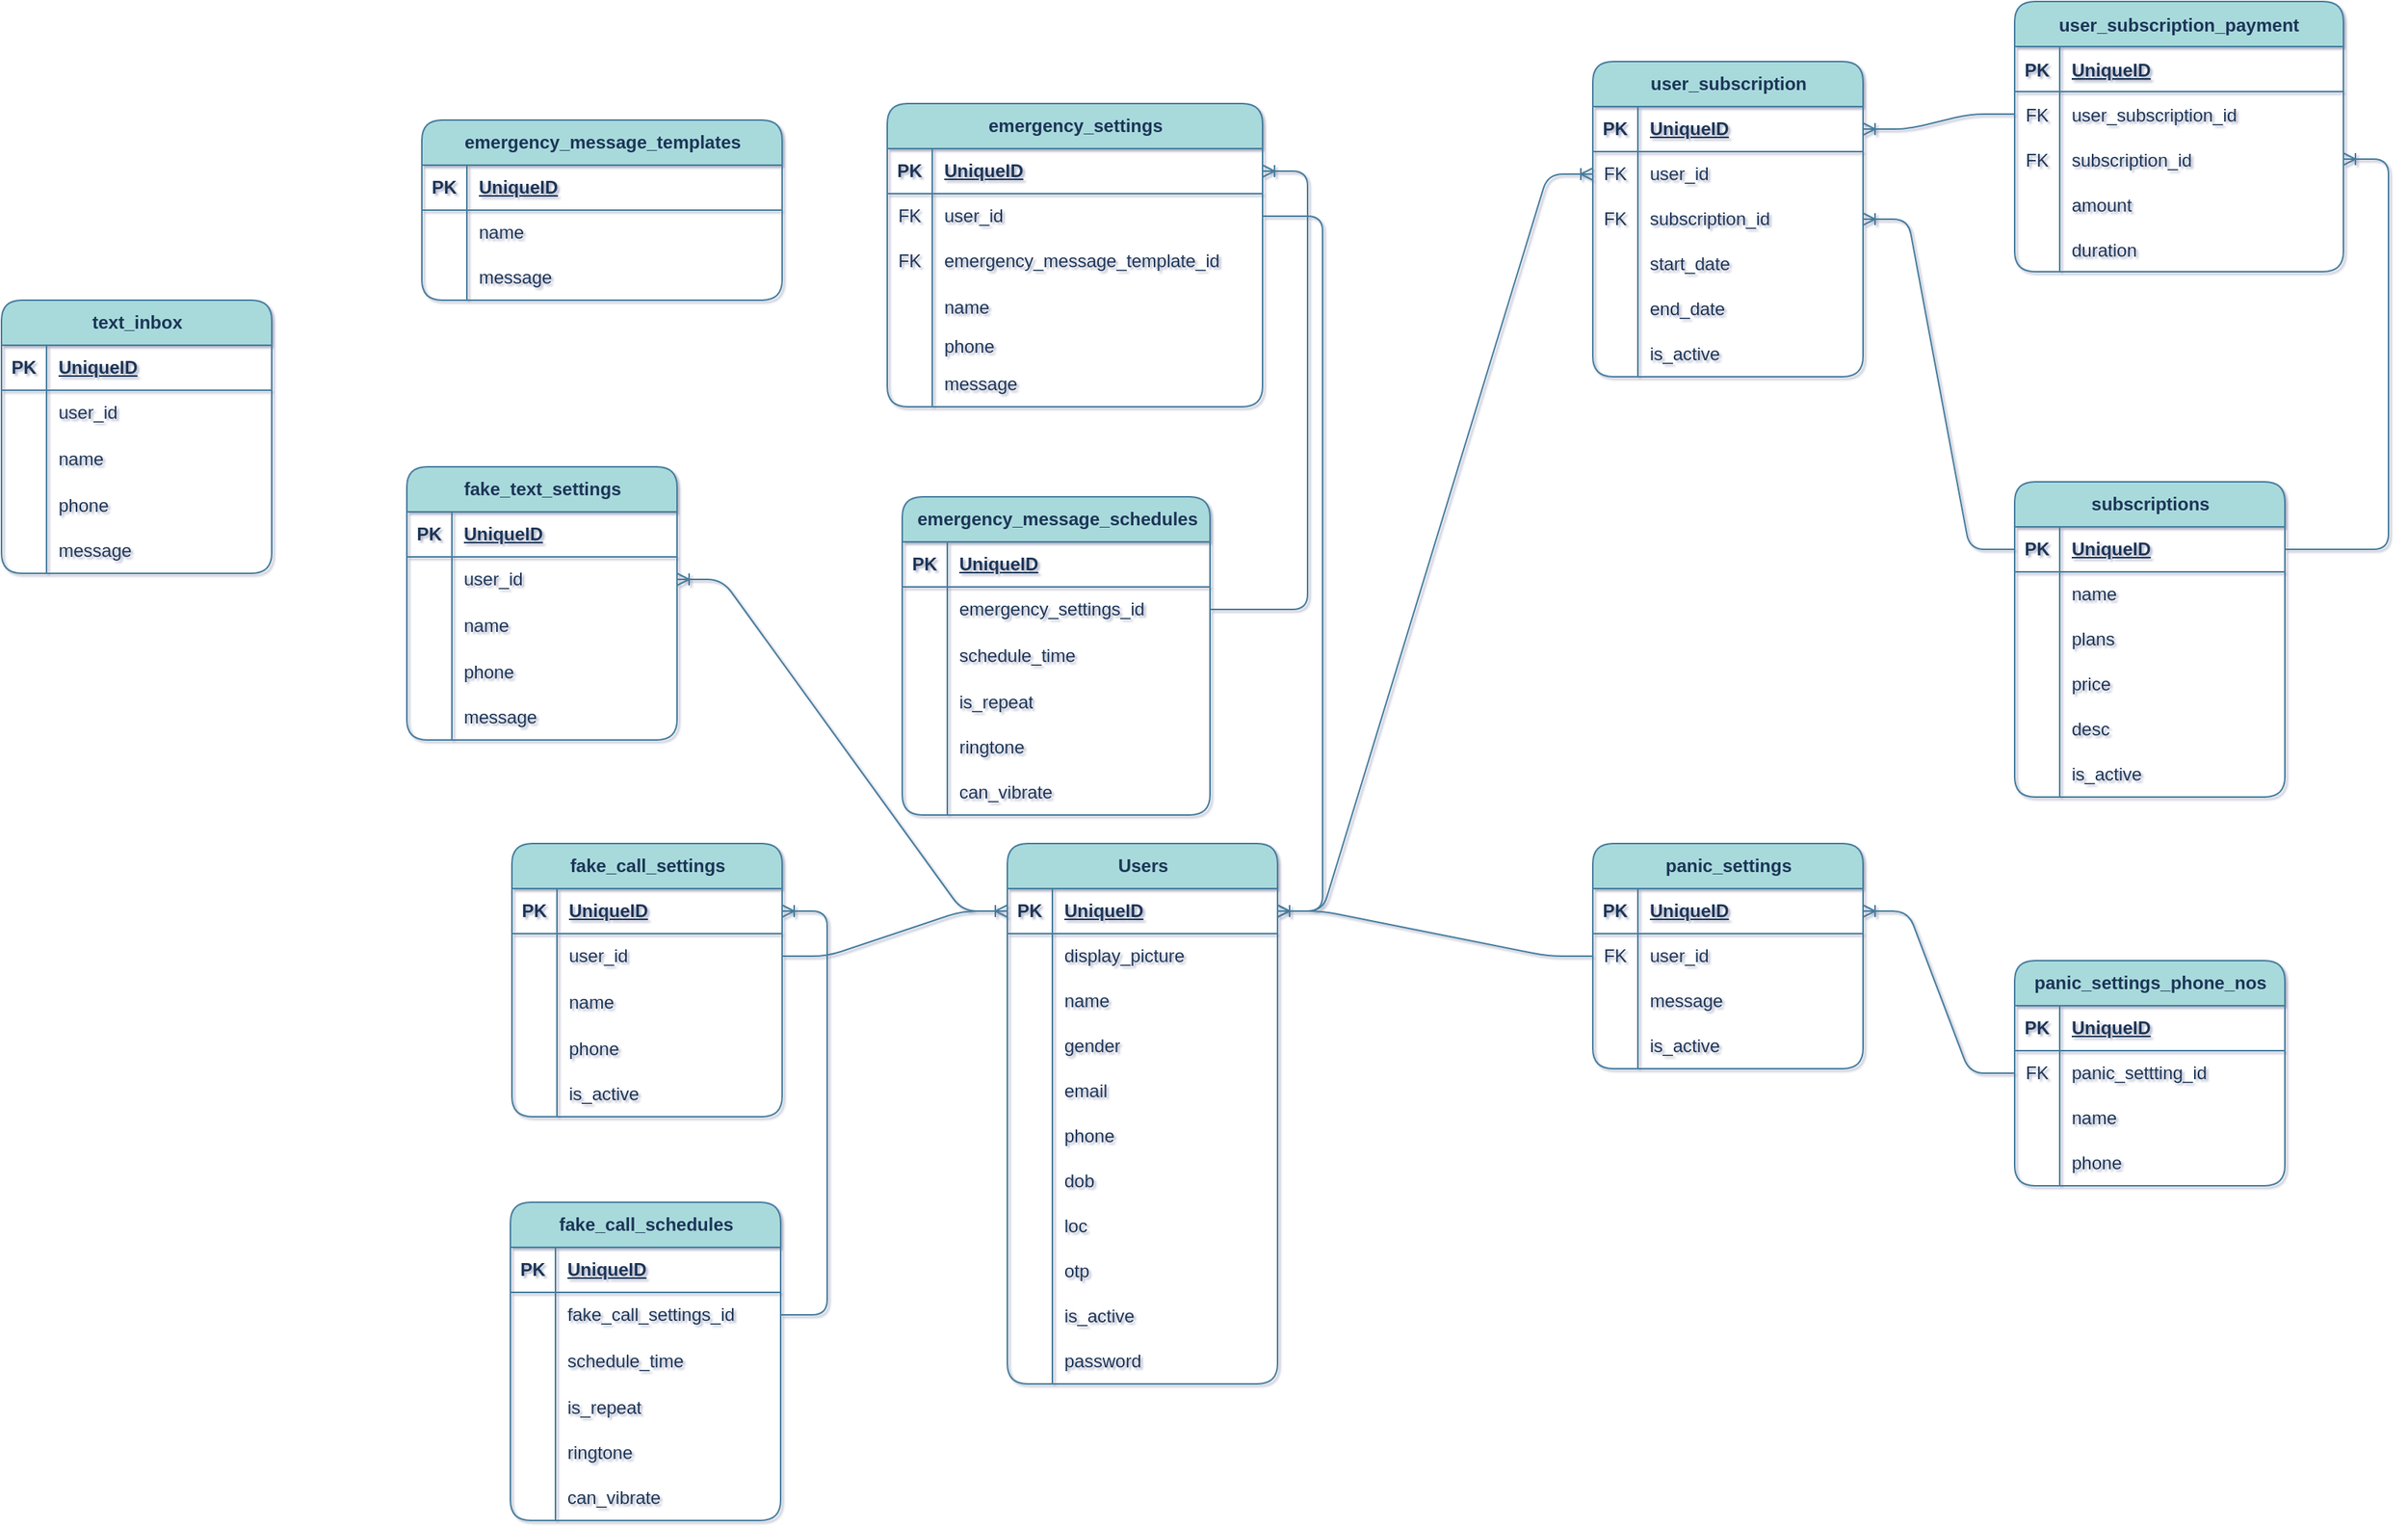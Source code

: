 <mxfile version="22.0.3" type="device">
  <diagram id="C5RBs43oDa-KdzZeNtuy" name="Page-1">
    <mxGraphModel dx="2887" dy="1182" grid="1" gridSize="10" guides="1" tooltips="1" connect="1" arrows="1" fold="1" page="1" pageScale="1" pageWidth="827" pageHeight="1169" math="0" shadow="1">
      <root>
        <mxCell id="WIyWlLk6GJQsqaUBKTNV-0" />
        <mxCell id="WIyWlLk6GJQsqaUBKTNV-1" parent="WIyWlLk6GJQsqaUBKTNV-0" />
        <mxCell id="V0-m8VGu9vNcSW0nqYgB-123" value="Users" style="shape=table;startSize=30;container=1;collapsible=1;childLayout=tableLayout;fixedRows=1;rowLines=0;fontStyle=1;align=center;resizeLast=1;html=1;rounded=1;labelBackgroundColor=none;fillColor=#A8DADC;strokeColor=#457B9D;fontColor=#1D3557;" parent="WIyWlLk6GJQsqaUBKTNV-1" vertex="1">
          <mxGeometry x="210" y="761" width="180" height="360" as="geometry" />
        </mxCell>
        <mxCell id="V0-m8VGu9vNcSW0nqYgB-124" value="" style="shape=tableRow;horizontal=0;startSize=0;swimlaneHead=0;swimlaneBody=0;fillColor=none;collapsible=0;dropTarget=0;points=[[0,0.5],[1,0.5]];portConstraint=eastwest;top=0;left=0;right=0;bottom=1;rounded=1;labelBackgroundColor=none;strokeColor=#457B9D;fontColor=#1D3557;" parent="V0-m8VGu9vNcSW0nqYgB-123" vertex="1">
          <mxGeometry y="30" width="180" height="30" as="geometry" />
        </mxCell>
        <mxCell id="V0-m8VGu9vNcSW0nqYgB-125" value="PK" style="shape=partialRectangle;connectable=0;fillColor=none;top=0;left=0;bottom=0;right=0;fontStyle=1;overflow=hidden;whiteSpace=wrap;html=1;rounded=1;labelBackgroundColor=none;strokeColor=#457B9D;fontColor=#1D3557;" parent="V0-m8VGu9vNcSW0nqYgB-124" vertex="1">
          <mxGeometry width="30" height="30" as="geometry">
            <mxRectangle width="30" height="30" as="alternateBounds" />
          </mxGeometry>
        </mxCell>
        <mxCell id="V0-m8VGu9vNcSW0nqYgB-126" value="UniqueID" style="shape=partialRectangle;connectable=0;fillColor=none;top=0;left=0;bottom=0;right=0;align=left;spacingLeft=6;fontStyle=5;overflow=hidden;whiteSpace=wrap;html=1;rounded=1;labelBackgroundColor=none;strokeColor=#457B9D;fontColor=#1D3557;" parent="V0-m8VGu9vNcSW0nqYgB-124" vertex="1">
          <mxGeometry x="30" width="150" height="30" as="geometry">
            <mxRectangle width="150" height="30" as="alternateBounds" />
          </mxGeometry>
        </mxCell>
        <mxCell id="V0-m8VGu9vNcSW0nqYgB-127" value="" style="shape=tableRow;horizontal=0;startSize=0;swimlaneHead=0;swimlaneBody=0;fillColor=none;collapsible=0;dropTarget=0;points=[[0,0.5],[1,0.5]];portConstraint=eastwest;top=0;left=0;right=0;bottom=0;rounded=1;labelBackgroundColor=none;strokeColor=#457B9D;fontColor=#1D3557;" parent="V0-m8VGu9vNcSW0nqYgB-123" vertex="1">
          <mxGeometry y="60" width="180" height="30" as="geometry" />
        </mxCell>
        <mxCell id="V0-m8VGu9vNcSW0nqYgB-128" value="" style="shape=partialRectangle;connectable=0;fillColor=none;top=0;left=0;bottom=0;right=0;editable=1;overflow=hidden;whiteSpace=wrap;html=1;rounded=1;labelBackgroundColor=none;strokeColor=#457B9D;fontColor=#1D3557;" parent="V0-m8VGu9vNcSW0nqYgB-127" vertex="1">
          <mxGeometry width="30" height="30" as="geometry">
            <mxRectangle width="30" height="30" as="alternateBounds" />
          </mxGeometry>
        </mxCell>
        <mxCell id="V0-m8VGu9vNcSW0nqYgB-129" value="display_picture" style="shape=partialRectangle;connectable=0;fillColor=none;top=0;left=0;bottom=0;right=0;align=left;spacingLeft=6;overflow=hidden;whiteSpace=wrap;html=1;rounded=1;labelBackgroundColor=none;strokeColor=#457B9D;fontColor=#1D3557;" parent="V0-m8VGu9vNcSW0nqYgB-127" vertex="1">
          <mxGeometry x="30" width="150" height="30" as="geometry">
            <mxRectangle width="150" height="30" as="alternateBounds" />
          </mxGeometry>
        </mxCell>
        <mxCell id="fa3sRWFJHLP_sAFzy7LC-32" value="" style="shape=tableRow;horizontal=0;startSize=0;swimlaneHead=0;swimlaneBody=0;fillColor=none;collapsible=0;dropTarget=0;points=[[0,0.5],[1,0.5]];portConstraint=eastwest;top=0;left=0;right=0;bottom=0;rounded=1;labelBackgroundColor=none;strokeColor=#457B9D;fontColor=#1D3557;" parent="V0-m8VGu9vNcSW0nqYgB-123" vertex="1">
          <mxGeometry y="90" width="180" height="30" as="geometry" />
        </mxCell>
        <mxCell id="fa3sRWFJHLP_sAFzy7LC-33" value="" style="shape=partialRectangle;connectable=0;fillColor=none;top=0;left=0;bottom=0;right=0;editable=1;overflow=hidden;whiteSpace=wrap;html=1;rounded=1;labelBackgroundColor=none;strokeColor=#457B9D;fontColor=#1D3557;" parent="fa3sRWFJHLP_sAFzy7LC-32" vertex="1">
          <mxGeometry width="30" height="30" as="geometry">
            <mxRectangle width="30" height="30" as="alternateBounds" />
          </mxGeometry>
        </mxCell>
        <mxCell id="fa3sRWFJHLP_sAFzy7LC-34" value="name" style="shape=partialRectangle;connectable=0;fillColor=none;top=0;left=0;bottom=0;right=0;align=left;spacingLeft=6;overflow=hidden;whiteSpace=wrap;html=1;rounded=1;labelBackgroundColor=none;strokeColor=#457B9D;fontColor=#1D3557;" parent="fa3sRWFJHLP_sAFzy7LC-32" vertex="1">
          <mxGeometry x="30" width="150" height="30" as="geometry">
            <mxRectangle width="150" height="30" as="alternateBounds" />
          </mxGeometry>
        </mxCell>
        <mxCell id="fa3sRWFJHLP_sAFzy7LC-20" value="" style="shape=tableRow;horizontal=0;startSize=0;swimlaneHead=0;swimlaneBody=0;fillColor=none;collapsible=0;dropTarget=0;points=[[0,0.5],[1,0.5]];portConstraint=eastwest;top=0;left=0;right=0;bottom=0;rounded=1;labelBackgroundColor=none;strokeColor=#457B9D;fontColor=#1D3557;" parent="V0-m8VGu9vNcSW0nqYgB-123" vertex="1">
          <mxGeometry y="120" width="180" height="30" as="geometry" />
        </mxCell>
        <mxCell id="fa3sRWFJHLP_sAFzy7LC-21" value="" style="shape=partialRectangle;connectable=0;fillColor=none;top=0;left=0;bottom=0;right=0;editable=1;overflow=hidden;whiteSpace=wrap;html=1;rounded=1;labelBackgroundColor=none;strokeColor=#457B9D;fontColor=#1D3557;" parent="fa3sRWFJHLP_sAFzy7LC-20" vertex="1">
          <mxGeometry width="30" height="30" as="geometry">
            <mxRectangle width="30" height="30" as="alternateBounds" />
          </mxGeometry>
        </mxCell>
        <mxCell id="fa3sRWFJHLP_sAFzy7LC-22" value="gender" style="shape=partialRectangle;connectable=0;fillColor=none;top=0;left=0;bottom=0;right=0;align=left;spacingLeft=6;overflow=hidden;whiteSpace=wrap;html=1;rounded=1;labelBackgroundColor=none;strokeColor=#457B9D;fontColor=#1D3557;" parent="fa3sRWFJHLP_sAFzy7LC-20" vertex="1">
          <mxGeometry x="30" width="150" height="30" as="geometry">
            <mxRectangle width="150" height="30" as="alternateBounds" />
          </mxGeometry>
        </mxCell>
        <mxCell id="V0-m8VGu9vNcSW0nqYgB-133" value="" style="shape=tableRow;horizontal=0;startSize=0;swimlaneHead=0;swimlaneBody=0;fillColor=none;collapsible=0;dropTarget=0;points=[[0,0.5],[1,0.5]];portConstraint=eastwest;top=0;left=0;right=0;bottom=0;rounded=1;labelBackgroundColor=none;strokeColor=#457B9D;fontColor=#1D3557;" parent="V0-m8VGu9vNcSW0nqYgB-123" vertex="1">
          <mxGeometry y="150" width="180" height="30" as="geometry" />
        </mxCell>
        <mxCell id="V0-m8VGu9vNcSW0nqYgB-134" value="" style="shape=partialRectangle;connectable=0;fillColor=none;top=0;left=0;bottom=0;right=0;editable=1;overflow=hidden;whiteSpace=wrap;html=1;rounded=1;labelBackgroundColor=none;strokeColor=#457B9D;fontColor=#1D3557;" parent="V0-m8VGu9vNcSW0nqYgB-133" vertex="1">
          <mxGeometry width="30" height="30" as="geometry">
            <mxRectangle width="30" height="30" as="alternateBounds" />
          </mxGeometry>
        </mxCell>
        <mxCell id="V0-m8VGu9vNcSW0nqYgB-135" value="email" style="shape=partialRectangle;connectable=0;fillColor=none;top=0;left=0;bottom=0;right=0;align=left;spacingLeft=6;overflow=hidden;whiteSpace=wrap;html=1;rounded=1;labelBackgroundColor=none;strokeColor=#457B9D;fontColor=#1D3557;" parent="V0-m8VGu9vNcSW0nqYgB-133" vertex="1">
          <mxGeometry x="30" width="150" height="30" as="geometry">
            <mxRectangle width="150" height="30" as="alternateBounds" />
          </mxGeometry>
        </mxCell>
        <mxCell id="fa3sRWFJHLP_sAFzy7LC-26" value="" style="shape=tableRow;horizontal=0;startSize=0;swimlaneHead=0;swimlaneBody=0;fillColor=none;collapsible=0;dropTarget=0;points=[[0,0.5],[1,0.5]];portConstraint=eastwest;top=0;left=0;right=0;bottom=0;rounded=1;labelBackgroundColor=none;strokeColor=#457B9D;fontColor=#1D3557;" parent="V0-m8VGu9vNcSW0nqYgB-123" vertex="1">
          <mxGeometry y="180" width="180" height="30" as="geometry" />
        </mxCell>
        <mxCell id="fa3sRWFJHLP_sAFzy7LC-27" value="" style="shape=partialRectangle;connectable=0;fillColor=none;top=0;left=0;bottom=0;right=0;editable=1;overflow=hidden;whiteSpace=wrap;html=1;rounded=1;labelBackgroundColor=none;strokeColor=#457B9D;fontColor=#1D3557;" parent="fa3sRWFJHLP_sAFzy7LC-26" vertex="1">
          <mxGeometry width="30" height="30" as="geometry">
            <mxRectangle width="30" height="30" as="alternateBounds" />
          </mxGeometry>
        </mxCell>
        <mxCell id="fa3sRWFJHLP_sAFzy7LC-28" value="phone" style="shape=partialRectangle;connectable=0;fillColor=none;top=0;left=0;bottom=0;right=0;align=left;spacingLeft=6;overflow=hidden;whiteSpace=wrap;html=1;rounded=1;labelBackgroundColor=none;strokeColor=#457B9D;fontColor=#1D3557;" parent="fa3sRWFJHLP_sAFzy7LC-26" vertex="1">
          <mxGeometry x="30" width="150" height="30" as="geometry">
            <mxRectangle width="150" height="30" as="alternateBounds" />
          </mxGeometry>
        </mxCell>
        <mxCell id="fa3sRWFJHLP_sAFzy7LC-23" value="" style="shape=tableRow;horizontal=0;startSize=0;swimlaneHead=0;swimlaneBody=0;fillColor=none;collapsible=0;dropTarget=0;points=[[0,0.5],[1,0.5]];portConstraint=eastwest;top=0;left=0;right=0;bottom=0;rounded=1;labelBackgroundColor=none;strokeColor=#457B9D;fontColor=#1D3557;" parent="V0-m8VGu9vNcSW0nqYgB-123" vertex="1">
          <mxGeometry y="210" width="180" height="30" as="geometry" />
        </mxCell>
        <mxCell id="fa3sRWFJHLP_sAFzy7LC-24" value="" style="shape=partialRectangle;connectable=0;fillColor=none;top=0;left=0;bottom=0;right=0;editable=1;overflow=hidden;whiteSpace=wrap;html=1;rounded=1;labelBackgroundColor=none;strokeColor=#457B9D;fontColor=#1D3557;" parent="fa3sRWFJHLP_sAFzy7LC-23" vertex="1">
          <mxGeometry width="30" height="30" as="geometry">
            <mxRectangle width="30" height="30" as="alternateBounds" />
          </mxGeometry>
        </mxCell>
        <mxCell id="fa3sRWFJHLP_sAFzy7LC-25" value="dob" style="shape=partialRectangle;connectable=0;fillColor=none;top=0;left=0;bottom=0;right=0;align=left;spacingLeft=6;overflow=hidden;whiteSpace=wrap;html=1;rounded=1;labelBackgroundColor=none;strokeColor=#457B9D;fontColor=#1D3557;" parent="fa3sRWFJHLP_sAFzy7LC-23" vertex="1">
          <mxGeometry x="30" width="150" height="30" as="geometry">
            <mxRectangle width="150" height="30" as="alternateBounds" />
          </mxGeometry>
        </mxCell>
        <mxCell id="vkynlvHiMipy9epn1vj9-3" value="" style="shape=tableRow;horizontal=0;startSize=0;swimlaneHead=0;swimlaneBody=0;fillColor=none;collapsible=0;dropTarget=0;points=[[0,0.5],[1,0.5]];portConstraint=eastwest;top=0;left=0;right=0;bottom=0;rounded=1;labelBackgroundColor=none;strokeColor=#457B9D;fontColor=#1D3557;" parent="V0-m8VGu9vNcSW0nqYgB-123" vertex="1">
          <mxGeometry y="240" width="180" height="30" as="geometry" />
        </mxCell>
        <mxCell id="vkynlvHiMipy9epn1vj9-4" value="" style="shape=partialRectangle;connectable=0;fillColor=none;top=0;left=0;bottom=0;right=0;editable=1;overflow=hidden;whiteSpace=wrap;html=1;rounded=1;labelBackgroundColor=none;strokeColor=#457B9D;fontColor=#1D3557;" parent="vkynlvHiMipy9epn1vj9-3" vertex="1">
          <mxGeometry width="30" height="30" as="geometry">
            <mxRectangle width="30" height="30" as="alternateBounds" />
          </mxGeometry>
        </mxCell>
        <mxCell id="vkynlvHiMipy9epn1vj9-5" value="loc" style="shape=partialRectangle;connectable=0;fillColor=none;top=0;left=0;bottom=0;right=0;align=left;spacingLeft=6;overflow=hidden;whiteSpace=wrap;html=1;rounded=1;labelBackgroundColor=none;strokeColor=#457B9D;fontColor=#1D3557;" parent="vkynlvHiMipy9epn1vj9-3" vertex="1">
          <mxGeometry x="30" width="150" height="30" as="geometry">
            <mxRectangle width="150" height="30" as="alternateBounds" />
          </mxGeometry>
        </mxCell>
        <mxCell id="vkynlvHiMipy9epn1vj9-0" value="" style="shape=tableRow;horizontal=0;startSize=0;swimlaneHead=0;swimlaneBody=0;fillColor=none;collapsible=0;dropTarget=0;points=[[0,0.5],[1,0.5]];portConstraint=eastwest;top=0;left=0;right=0;bottom=0;rounded=1;labelBackgroundColor=none;strokeColor=#457B9D;fontColor=#1D3557;" parent="V0-m8VGu9vNcSW0nqYgB-123" vertex="1">
          <mxGeometry y="270" width="180" height="30" as="geometry" />
        </mxCell>
        <mxCell id="vkynlvHiMipy9epn1vj9-1" value="" style="shape=partialRectangle;connectable=0;fillColor=none;top=0;left=0;bottom=0;right=0;editable=1;overflow=hidden;whiteSpace=wrap;html=1;rounded=1;labelBackgroundColor=none;strokeColor=#457B9D;fontColor=#1D3557;" parent="vkynlvHiMipy9epn1vj9-0" vertex="1">
          <mxGeometry width="30" height="30" as="geometry">
            <mxRectangle width="30" height="30" as="alternateBounds" />
          </mxGeometry>
        </mxCell>
        <mxCell id="vkynlvHiMipy9epn1vj9-2" value="otp" style="shape=partialRectangle;connectable=0;fillColor=none;top=0;left=0;bottom=0;right=0;align=left;spacingLeft=6;overflow=hidden;whiteSpace=wrap;html=1;rounded=1;labelBackgroundColor=none;strokeColor=#457B9D;fontColor=#1D3557;" parent="vkynlvHiMipy9epn1vj9-0" vertex="1">
          <mxGeometry x="30" width="150" height="30" as="geometry">
            <mxRectangle width="150" height="30" as="alternateBounds" />
          </mxGeometry>
        </mxCell>
        <mxCell id="vkynlvHiMipy9epn1vj9-51" value="" style="shape=tableRow;horizontal=0;startSize=0;swimlaneHead=0;swimlaneBody=0;fillColor=none;collapsible=0;dropTarget=0;points=[[0,0.5],[1,0.5]];portConstraint=eastwest;top=0;left=0;right=0;bottom=0;rounded=1;labelBackgroundColor=none;strokeColor=#457B9D;fontColor=#1D3557;" parent="V0-m8VGu9vNcSW0nqYgB-123" vertex="1">
          <mxGeometry y="300" width="180" height="30" as="geometry" />
        </mxCell>
        <mxCell id="vkynlvHiMipy9epn1vj9-52" value="" style="shape=partialRectangle;connectable=0;fillColor=none;top=0;left=0;bottom=0;right=0;editable=1;overflow=hidden;whiteSpace=wrap;html=1;rounded=1;labelBackgroundColor=none;strokeColor=#457B9D;fontColor=#1D3557;" parent="vkynlvHiMipy9epn1vj9-51" vertex="1">
          <mxGeometry width="30" height="30" as="geometry">
            <mxRectangle width="30" height="30" as="alternateBounds" />
          </mxGeometry>
        </mxCell>
        <mxCell id="vkynlvHiMipy9epn1vj9-53" value="is_active" style="shape=partialRectangle;connectable=0;fillColor=none;top=0;left=0;bottom=0;right=0;align=left;spacingLeft=6;overflow=hidden;whiteSpace=wrap;html=1;rounded=1;labelBackgroundColor=none;strokeColor=#457B9D;fontColor=#1D3557;" parent="vkynlvHiMipy9epn1vj9-51" vertex="1">
          <mxGeometry x="30" width="150" height="30" as="geometry">
            <mxRectangle width="150" height="30" as="alternateBounds" />
          </mxGeometry>
        </mxCell>
        <mxCell id="V0-m8VGu9vNcSW0nqYgB-136" value="" style="shape=tableRow;horizontal=0;startSize=0;swimlaneHead=0;swimlaneBody=0;fillColor=none;collapsible=0;dropTarget=0;points=[[0,0.5],[1,0.5]];portConstraint=eastwest;top=0;left=0;right=0;bottom=0;rounded=1;labelBackgroundColor=none;strokeColor=#457B9D;fontColor=#1D3557;" parent="V0-m8VGu9vNcSW0nqYgB-123" vertex="1">
          <mxGeometry y="330" width="180" height="30" as="geometry" />
        </mxCell>
        <mxCell id="V0-m8VGu9vNcSW0nqYgB-137" value="" style="shape=partialRectangle;connectable=0;fillColor=none;top=0;left=0;bottom=0;right=0;editable=1;overflow=hidden;whiteSpace=wrap;html=1;rounded=1;labelBackgroundColor=none;strokeColor=#457B9D;fontColor=#1D3557;" parent="V0-m8VGu9vNcSW0nqYgB-136" vertex="1">
          <mxGeometry width="30" height="30" as="geometry">
            <mxRectangle width="30" height="30" as="alternateBounds" />
          </mxGeometry>
        </mxCell>
        <mxCell id="V0-m8VGu9vNcSW0nqYgB-138" value="password" style="shape=partialRectangle;connectable=0;fillColor=none;top=0;left=0;bottom=0;right=0;align=left;spacingLeft=6;overflow=hidden;whiteSpace=wrap;html=1;rounded=1;labelBackgroundColor=none;strokeColor=#457B9D;fontColor=#1D3557;" parent="V0-m8VGu9vNcSW0nqYgB-136" vertex="1">
          <mxGeometry x="30" width="150" height="30" as="geometry">
            <mxRectangle width="150" height="30" as="alternateBounds" />
          </mxGeometry>
        </mxCell>
        <mxCell id="fa3sRWFJHLP_sAFzy7LC-10" value="subscriptions" style="shape=table;startSize=30;container=1;collapsible=1;childLayout=tableLayout;fixedRows=1;rowLines=0;fontStyle=1;align=center;resizeLast=1;html=1;labelBackgroundColor=none;fillColor=#A8DADC;strokeColor=#457B9D;fontColor=#1D3557;rounded=1;" parent="WIyWlLk6GJQsqaUBKTNV-1" vertex="1">
          <mxGeometry x="881" y="520" width="180" height="210.0" as="geometry" />
        </mxCell>
        <mxCell id="fa3sRWFJHLP_sAFzy7LC-11" value="" style="shape=tableRow;horizontal=0;startSize=0;swimlaneHead=0;swimlaneBody=0;fillColor=none;collapsible=0;dropTarget=0;points=[[0,0.5],[1,0.5]];portConstraint=eastwest;top=0;left=0;right=0;bottom=1;labelBackgroundColor=none;strokeColor=#457B9D;fontColor=#1D3557;rounded=1;" parent="fa3sRWFJHLP_sAFzy7LC-10" vertex="1">
          <mxGeometry y="30" width="180" height="30" as="geometry" />
        </mxCell>
        <mxCell id="fa3sRWFJHLP_sAFzy7LC-12" value="PK" style="shape=partialRectangle;connectable=0;fillColor=none;top=0;left=0;bottom=0;right=0;fontStyle=1;overflow=hidden;whiteSpace=wrap;html=1;labelBackgroundColor=none;strokeColor=#457B9D;fontColor=#1D3557;rounded=1;" parent="fa3sRWFJHLP_sAFzy7LC-11" vertex="1">
          <mxGeometry width="30" height="30" as="geometry">
            <mxRectangle width="30" height="30" as="alternateBounds" />
          </mxGeometry>
        </mxCell>
        <mxCell id="fa3sRWFJHLP_sAFzy7LC-13" value="UniqueID" style="shape=partialRectangle;connectable=0;fillColor=none;top=0;left=0;bottom=0;right=0;align=left;spacingLeft=6;fontStyle=5;overflow=hidden;whiteSpace=wrap;html=1;labelBackgroundColor=none;strokeColor=#457B9D;fontColor=#1D3557;rounded=1;" parent="fa3sRWFJHLP_sAFzy7LC-11" vertex="1">
          <mxGeometry x="30" width="150" height="30" as="geometry">
            <mxRectangle width="150" height="30" as="alternateBounds" />
          </mxGeometry>
        </mxCell>
        <mxCell id="R6zIhbQz7BQnwkf2yA8R-20" value="" style="shape=tableRow;horizontal=0;startSize=0;swimlaneHead=0;swimlaneBody=0;fillColor=none;collapsible=0;dropTarget=0;points=[[0,0.5],[1,0.5]];portConstraint=eastwest;top=0;left=0;right=0;bottom=0;labelBackgroundColor=none;strokeColor=#457B9D;fontColor=#1D3557;rounded=1;" parent="fa3sRWFJHLP_sAFzy7LC-10" vertex="1">
          <mxGeometry y="60" width="180" height="30" as="geometry" />
        </mxCell>
        <mxCell id="R6zIhbQz7BQnwkf2yA8R-21" value="" style="shape=partialRectangle;connectable=0;fillColor=none;top=0;left=0;bottom=0;right=0;editable=1;overflow=hidden;whiteSpace=wrap;html=1;labelBackgroundColor=none;strokeColor=#457B9D;fontColor=#1D3557;rounded=1;" parent="R6zIhbQz7BQnwkf2yA8R-20" vertex="1">
          <mxGeometry width="30" height="30" as="geometry">
            <mxRectangle width="30" height="30" as="alternateBounds" />
          </mxGeometry>
        </mxCell>
        <mxCell id="R6zIhbQz7BQnwkf2yA8R-22" value="name" style="shape=partialRectangle;connectable=0;fillColor=none;top=0;left=0;bottom=0;right=0;align=left;spacingLeft=6;overflow=hidden;whiteSpace=wrap;html=1;labelBackgroundColor=none;strokeColor=#457B9D;fontColor=#1D3557;rounded=1;" parent="R6zIhbQz7BQnwkf2yA8R-20" vertex="1">
          <mxGeometry x="30" width="150" height="30" as="geometry">
            <mxRectangle width="150" height="30" as="alternateBounds" />
          </mxGeometry>
        </mxCell>
        <mxCell id="Gwiizu0DLHcuq1Fnd-h6-26" value="" style="shape=tableRow;horizontal=0;startSize=0;swimlaneHead=0;swimlaneBody=0;fillColor=none;collapsible=0;dropTarget=0;points=[[0,0.5],[1,0.5]];portConstraint=eastwest;top=0;left=0;right=0;bottom=0;labelBackgroundColor=none;strokeColor=#457B9D;fontColor=#1D3557;rounded=1;" parent="fa3sRWFJHLP_sAFzy7LC-10" vertex="1">
          <mxGeometry y="90" width="180" height="30" as="geometry" />
        </mxCell>
        <mxCell id="Gwiizu0DLHcuq1Fnd-h6-27" value="" style="shape=partialRectangle;connectable=0;fillColor=none;top=0;left=0;bottom=0;right=0;editable=1;overflow=hidden;whiteSpace=wrap;html=1;labelBackgroundColor=none;strokeColor=#457B9D;fontColor=#1D3557;rounded=1;" parent="Gwiizu0DLHcuq1Fnd-h6-26" vertex="1">
          <mxGeometry width="30" height="30" as="geometry">
            <mxRectangle width="30" height="30" as="alternateBounds" />
          </mxGeometry>
        </mxCell>
        <mxCell id="Gwiizu0DLHcuq1Fnd-h6-28" value="plans" style="shape=partialRectangle;connectable=0;fillColor=none;top=0;left=0;bottom=0;right=0;align=left;spacingLeft=6;overflow=hidden;whiteSpace=wrap;html=1;labelBackgroundColor=none;strokeColor=#457B9D;fontColor=#1D3557;rounded=1;" parent="Gwiizu0DLHcuq1Fnd-h6-26" vertex="1">
          <mxGeometry x="30" width="150" height="30" as="geometry">
            <mxRectangle width="150" height="30" as="alternateBounds" />
          </mxGeometry>
        </mxCell>
        <mxCell id="fa3sRWFJHLP_sAFzy7LC-107" value="" style="shape=tableRow;horizontal=0;startSize=0;swimlaneHead=0;swimlaneBody=0;fillColor=none;collapsible=0;dropTarget=0;points=[[0,0.5],[1,0.5]];portConstraint=eastwest;top=0;left=0;right=0;bottom=0;labelBackgroundColor=none;strokeColor=#457B9D;fontColor=#1D3557;rounded=1;" parent="fa3sRWFJHLP_sAFzy7LC-10" vertex="1">
          <mxGeometry y="120" width="180" height="30" as="geometry" />
        </mxCell>
        <mxCell id="fa3sRWFJHLP_sAFzy7LC-108" value="" style="shape=partialRectangle;connectable=0;fillColor=none;top=0;left=0;bottom=0;right=0;editable=1;overflow=hidden;whiteSpace=wrap;html=1;labelBackgroundColor=none;strokeColor=#457B9D;fontColor=#1D3557;rounded=1;" parent="fa3sRWFJHLP_sAFzy7LC-107" vertex="1">
          <mxGeometry width="30" height="30" as="geometry">
            <mxRectangle width="30" height="30" as="alternateBounds" />
          </mxGeometry>
        </mxCell>
        <mxCell id="fa3sRWFJHLP_sAFzy7LC-109" value="price" style="shape=partialRectangle;connectable=0;fillColor=none;top=0;left=0;bottom=0;right=0;align=left;spacingLeft=6;overflow=hidden;whiteSpace=wrap;html=1;labelBackgroundColor=none;strokeColor=#457B9D;fontColor=#1D3557;rounded=1;" parent="fa3sRWFJHLP_sAFzy7LC-107" vertex="1">
          <mxGeometry x="30" width="150" height="30" as="geometry">
            <mxRectangle width="150" height="30" as="alternateBounds" />
          </mxGeometry>
        </mxCell>
        <mxCell id="fa3sRWFJHLP_sAFzy7LC-110" value="" style="shape=tableRow;horizontal=0;startSize=0;swimlaneHead=0;swimlaneBody=0;fillColor=none;collapsible=0;dropTarget=0;points=[[0,0.5],[1,0.5]];portConstraint=eastwest;top=0;left=0;right=0;bottom=0;labelBackgroundColor=none;strokeColor=#457B9D;fontColor=#1D3557;rounded=1;" parent="fa3sRWFJHLP_sAFzy7LC-10" vertex="1">
          <mxGeometry y="150" width="180" height="30" as="geometry" />
        </mxCell>
        <mxCell id="fa3sRWFJHLP_sAFzy7LC-111" value="" style="shape=partialRectangle;connectable=0;fillColor=none;top=0;left=0;bottom=0;right=0;editable=1;overflow=hidden;whiteSpace=wrap;html=1;labelBackgroundColor=none;strokeColor=#457B9D;fontColor=#1D3557;rounded=1;" parent="fa3sRWFJHLP_sAFzy7LC-110" vertex="1">
          <mxGeometry width="30" height="30" as="geometry">
            <mxRectangle width="30" height="30" as="alternateBounds" />
          </mxGeometry>
        </mxCell>
        <mxCell id="fa3sRWFJHLP_sAFzy7LC-112" value="desc" style="shape=partialRectangle;connectable=0;fillColor=none;top=0;left=0;bottom=0;right=0;align=left;spacingLeft=6;overflow=hidden;whiteSpace=wrap;html=1;labelBackgroundColor=none;strokeColor=#457B9D;fontColor=#1D3557;rounded=1;" parent="fa3sRWFJHLP_sAFzy7LC-110" vertex="1">
          <mxGeometry x="30" width="150" height="30" as="geometry">
            <mxRectangle width="150" height="30" as="alternateBounds" />
          </mxGeometry>
        </mxCell>
        <mxCell id="9J6T9105EBYApVK7G3JT-0" value="" style="shape=tableRow;horizontal=0;startSize=0;swimlaneHead=0;swimlaneBody=0;fillColor=none;collapsible=0;dropTarget=0;points=[[0,0.5],[1,0.5]];portConstraint=eastwest;top=0;left=0;right=0;bottom=0;labelBackgroundColor=none;strokeColor=#457B9D;fontColor=#1D3557;rounded=1;" parent="fa3sRWFJHLP_sAFzy7LC-10" vertex="1">
          <mxGeometry y="180" width="180" height="30" as="geometry" />
        </mxCell>
        <mxCell id="9J6T9105EBYApVK7G3JT-1" value="" style="shape=partialRectangle;connectable=0;fillColor=none;top=0;left=0;bottom=0;right=0;editable=1;overflow=hidden;whiteSpace=wrap;html=1;labelBackgroundColor=none;strokeColor=#457B9D;fontColor=#1D3557;rounded=1;" parent="9J6T9105EBYApVK7G3JT-0" vertex="1">
          <mxGeometry width="30" height="30" as="geometry">
            <mxRectangle width="30" height="30" as="alternateBounds" />
          </mxGeometry>
        </mxCell>
        <mxCell id="9J6T9105EBYApVK7G3JT-2" value="is_active" style="shape=partialRectangle;connectable=0;fillColor=none;top=0;left=0;bottom=0;right=0;align=left;spacingLeft=6;overflow=hidden;whiteSpace=wrap;html=1;labelBackgroundColor=none;strokeColor=#457B9D;fontColor=#1D3557;rounded=1;" parent="9J6T9105EBYApVK7G3JT-0" vertex="1">
          <mxGeometry x="30" width="150" height="30" as="geometry">
            <mxRectangle width="150" height="30" as="alternateBounds" />
          </mxGeometry>
        </mxCell>
        <mxCell id="fa3sRWFJHLP_sAFzy7LC-35" value="user_subscription" style="shape=table;startSize=30;container=1;collapsible=1;childLayout=tableLayout;fixedRows=1;rowLines=0;fontStyle=1;align=center;resizeLast=1;html=1;labelBackgroundColor=none;fillColor=#A8DADC;strokeColor=#457B9D;fontColor=#1D3557;rounded=1;" parent="WIyWlLk6GJQsqaUBKTNV-1" vertex="1">
          <mxGeometry x="600" y="240" width="180" height="210" as="geometry" />
        </mxCell>
        <mxCell id="fa3sRWFJHLP_sAFzy7LC-36" value="" style="shape=tableRow;horizontal=0;startSize=0;swimlaneHead=0;swimlaneBody=0;fillColor=none;collapsible=0;dropTarget=0;points=[[0,0.5],[1,0.5]];portConstraint=eastwest;top=0;left=0;right=0;bottom=1;labelBackgroundColor=none;strokeColor=#457B9D;fontColor=#1D3557;rounded=1;" parent="fa3sRWFJHLP_sAFzy7LC-35" vertex="1">
          <mxGeometry y="30" width="180" height="30" as="geometry" />
        </mxCell>
        <mxCell id="fa3sRWFJHLP_sAFzy7LC-37" value="PK" style="shape=partialRectangle;connectable=0;fillColor=none;top=0;left=0;bottom=0;right=0;fontStyle=1;overflow=hidden;whiteSpace=wrap;html=1;labelBackgroundColor=none;strokeColor=#457B9D;fontColor=#1D3557;rounded=1;" parent="fa3sRWFJHLP_sAFzy7LC-36" vertex="1">
          <mxGeometry width="30" height="30" as="geometry">
            <mxRectangle width="30" height="30" as="alternateBounds" />
          </mxGeometry>
        </mxCell>
        <mxCell id="fa3sRWFJHLP_sAFzy7LC-38" value="UniqueID" style="shape=partialRectangle;connectable=0;fillColor=none;top=0;left=0;bottom=0;right=0;align=left;spacingLeft=6;fontStyle=5;overflow=hidden;whiteSpace=wrap;html=1;labelBackgroundColor=none;strokeColor=#457B9D;fontColor=#1D3557;rounded=1;" parent="fa3sRWFJHLP_sAFzy7LC-36" vertex="1">
          <mxGeometry x="30" width="150" height="30" as="geometry">
            <mxRectangle width="150" height="30" as="alternateBounds" />
          </mxGeometry>
        </mxCell>
        <mxCell id="fa3sRWFJHLP_sAFzy7LC-39" value="" style="shape=tableRow;horizontal=0;startSize=0;swimlaneHead=0;swimlaneBody=0;fillColor=none;collapsible=0;dropTarget=0;points=[[0,0.5],[1,0.5]];portConstraint=eastwest;top=0;left=0;right=0;bottom=0;labelBackgroundColor=none;strokeColor=#457B9D;fontColor=#1D3557;rounded=1;" parent="fa3sRWFJHLP_sAFzy7LC-35" vertex="1">
          <mxGeometry y="60" width="180" height="30" as="geometry" />
        </mxCell>
        <mxCell id="fa3sRWFJHLP_sAFzy7LC-40" value="FK" style="shape=partialRectangle;connectable=0;fillColor=none;top=0;left=0;bottom=0;right=0;editable=1;overflow=hidden;whiteSpace=wrap;html=1;labelBackgroundColor=none;strokeColor=#457B9D;fontColor=#1D3557;rounded=1;" parent="fa3sRWFJHLP_sAFzy7LC-39" vertex="1">
          <mxGeometry width="30" height="30" as="geometry">
            <mxRectangle width="30" height="30" as="alternateBounds" />
          </mxGeometry>
        </mxCell>
        <mxCell id="fa3sRWFJHLP_sAFzy7LC-41" value="user_id" style="shape=partialRectangle;connectable=0;fillColor=none;top=0;left=0;bottom=0;right=0;align=left;spacingLeft=6;overflow=hidden;whiteSpace=wrap;html=1;labelBackgroundColor=none;strokeColor=#457B9D;fontColor=#1D3557;rounded=1;" parent="fa3sRWFJHLP_sAFzy7LC-39" vertex="1">
          <mxGeometry x="30" width="150" height="30" as="geometry">
            <mxRectangle width="150" height="30" as="alternateBounds" />
          </mxGeometry>
        </mxCell>
        <mxCell id="fa3sRWFJHLP_sAFzy7LC-42" value="" style="shape=tableRow;horizontal=0;startSize=0;swimlaneHead=0;swimlaneBody=0;fillColor=none;collapsible=0;dropTarget=0;points=[[0,0.5],[1,0.5]];portConstraint=eastwest;top=0;left=0;right=0;bottom=0;labelBackgroundColor=none;strokeColor=#457B9D;fontColor=#1D3557;rounded=1;" parent="fa3sRWFJHLP_sAFzy7LC-35" vertex="1">
          <mxGeometry y="90" width="180" height="30" as="geometry" />
        </mxCell>
        <mxCell id="fa3sRWFJHLP_sAFzy7LC-43" value="FK" style="shape=partialRectangle;connectable=0;fillColor=none;top=0;left=0;bottom=0;right=0;editable=1;overflow=hidden;whiteSpace=wrap;html=1;labelBackgroundColor=none;strokeColor=#457B9D;fontColor=#1D3557;rounded=1;" parent="fa3sRWFJHLP_sAFzy7LC-42" vertex="1">
          <mxGeometry width="30" height="30" as="geometry">
            <mxRectangle width="30" height="30" as="alternateBounds" />
          </mxGeometry>
        </mxCell>
        <mxCell id="fa3sRWFJHLP_sAFzy7LC-44" value="subscription_id" style="shape=partialRectangle;connectable=0;fillColor=none;top=0;left=0;bottom=0;right=0;align=left;spacingLeft=6;overflow=hidden;whiteSpace=wrap;html=1;labelBackgroundColor=none;strokeColor=#457B9D;fontColor=#1D3557;rounded=1;" parent="fa3sRWFJHLP_sAFzy7LC-42" vertex="1">
          <mxGeometry x="30" width="150" height="30" as="geometry">
            <mxRectangle width="150" height="30" as="alternateBounds" />
          </mxGeometry>
        </mxCell>
        <mxCell id="Gwiizu0DLHcuq1Fnd-h6-0" value="" style="shape=tableRow;horizontal=0;startSize=0;swimlaneHead=0;swimlaneBody=0;fillColor=none;collapsible=0;dropTarget=0;points=[[0,0.5],[1,0.5]];portConstraint=eastwest;top=0;left=0;right=0;bottom=0;labelBackgroundColor=none;strokeColor=#457B9D;fontColor=#1D3557;rounded=1;" parent="fa3sRWFJHLP_sAFzy7LC-35" vertex="1">
          <mxGeometry y="120" width="180" height="30" as="geometry" />
        </mxCell>
        <mxCell id="Gwiizu0DLHcuq1Fnd-h6-1" value="" style="shape=partialRectangle;connectable=0;fillColor=none;top=0;left=0;bottom=0;right=0;editable=1;overflow=hidden;whiteSpace=wrap;html=1;labelBackgroundColor=none;strokeColor=#457B9D;fontColor=#1D3557;rounded=1;" parent="Gwiizu0DLHcuq1Fnd-h6-0" vertex="1">
          <mxGeometry width="30" height="30" as="geometry">
            <mxRectangle width="30" height="30" as="alternateBounds" />
          </mxGeometry>
        </mxCell>
        <mxCell id="Gwiizu0DLHcuq1Fnd-h6-2" value="start_date" style="shape=partialRectangle;connectable=0;fillColor=none;top=0;left=0;bottom=0;right=0;align=left;spacingLeft=6;overflow=hidden;whiteSpace=wrap;html=1;labelBackgroundColor=none;strokeColor=#457B9D;fontColor=#1D3557;rounded=1;" parent="Gwiizu0DLHcuq1Fnd-h6-0" vertex="1">
          <mxGeometry x="30" width="150" height="30" as="geometry">
            <mxRectangle width="150" height="30" as="alternateBounds" />
          </mxGeometry>
        </mxCell>
        <mxCell id="Gwiizu0DLHcuq1Fnd-h6-3" value="" style="shape=tableRow;horizontal=0;startSize=0;swimlaneHead=0;swimlaneBody=0;fillColor=none;collapsible=0;dropTarget=0;points=[[0,0.5],[1,0.5]];portConstraint=eastwest;top=0;left=0;right=0;bottom=0;labelBackgroundColor=none;strokeColor=#457B9D;fontColor=#1D3557;rounded=1;" parent="fa3sRWFJHLP_sAFzy7LC-35" vertex="1">
          <mxGeometry y="150" width="180" height="30" as="geometry" />
        </mxCell>
        <mxCell id="Gwiizu0DLHcuq1Fnd-h6-4" value="" style="shape=partialRectangle;connectable=0;fillColor=none;top=0;left=0;bottom=0;right=0;editable=1;overflow=hidden;whiteSpace=wrap;html=1;labelBackgroundColor=none;strokeColor=#457B9D;fontColor=#1D3557;rounded=1;" parent="Gwiizu0DLHcuq1Fnd-h6-3" vertex="1">
          <mxGeometry width="30" height="30" as="geometry">
            <mxRectangle width="30" height="30" as="alternateBounds" />
          </mxGeometry>
        </mxCell>
        <mxCell id="Gwiizu0DLHcuq1Fnd-h6-5" value="end_date" style="shape=partialRectangle;connectable=0;fillColor=none;top=0;left=0;bottom=0;right=0;align=left;spacingLeft=6;overflow=hidden;whiteSpace=wrap;html=1;labelBackgroundColor=none;strokeColor=#457B9D;fontColor=#1D3557;rounded=1;" parent="Gwiizu0DLHcuq1Fnd-h6-3" vertex="1">
          <mxGeometry x="30" width="150" height="30" as="geometry">
            <mxRectangle width="150" height="30" as="alternateBounds" />
          </mxGeometry>
        </mxCell>
        <mxCell id="aQCVwlucti__Xn_1XRf6-4" value="" style="shape=tableRow;horizontal=0;startSize=0;swimlaneHead=0;swimlaneBody=0;fillColor=none;collapsible=0;dropTarget=0;points=[[0,0.5],[1,0.5]];portConstraint=eastwest;top=0;left=0;right=0;bottom=0;labelBackgroundColor=none;strokeColor=#457B9D;fontColor=#1D3557;rounded=1;" parent="fa3sRWFJHLP_sAFzy7LC-35" vertex="1">
          <mxGeometry y="180" width="180" height="30" as="geometry" />
        </mxCell>
        <mxCell id="aQCVwlucti__Xn_1XRf6-5" value="" style="shape=partialRectangle;connectable=0;fillColor=none;top=0;left=0;bottom=0;right=0;editable=1;overflow=hidden;whiteSpace=wrap;html=1;labelBackgroundColor=none;strokeColor=#457B9D;fontColor=#1D3557;rounded=1;" parent="aQCVwlucti__Xn_1XRf6-4" vertex="1">
          <mxGeometry width="30" height="30" as="geometry">
            <mxRectangle width="30" height="30" as="alternateBounds" />
          </mxGeometry>
        </mxCell>
        <mxCell id="aQCVwlucti__Xn_1XRf6-6" value="is_active" style="shape=partialRectangle;connectable=0;fillColor=none;top=0;left=0;bottom=0;right=0;align=left;spacingLeft=6;overflow=hidden;whiteSpace=wrap;html=1;labelBackgroundColor=none;strokeColor=#457B9D;fontColor=#1D3557;rounded=1;" parent="aQCVwlucti__Xn_1XRf6-4" vertex="1">
          <mxGeometry x="30" width="150" height="30" as="geometry">
            <mxRectangle width="150" height="30" as="alternateBounds" />
          </mxGeometry>
        </mxCell>
        <mxCell id="fa3sRWFJHLP_sAFzy7LC-45" value="" style="edgeStyle=entityRelationEdgeStyle;fontSize=12;html=1;endArrow=ERoneToMany;rounded=1;labelBackgroundColor=none;strokeColor=#457B9D;fontColor=default;" parent="WIyWlLk6GJQsqaUBKTNV-1" source="V0-m8VGu9vNcSW0nqYgB-124" target="fa3sRWFJHLP_sAFzy7LC-39" edge="1">
          <mxGeometry width="100" height="100" relative="1" as="geometry">
            <mxPoint x="-37" y="465" as="sourcePoint" />
            <mxPoint x="23" y="435" as="targetPoint" />
            <Array as="points">
              <mxPoint x="283" y="665" />
            </Array>
          </mxGeometry>
        </mxCell>
        <mxCell id="fa3sRWFJHLP_sAFzy7LC-46" value="" style="edgeStyle=entityRelationEdgeStyle;fontSize=12;html=1;endArrow=ERoneToMany;rounded=1;labelBackgroundColor=none;strokeColor=#457B9D;fontColor=default;" parent="WIyWlLk6GJQsqaUBKTNV-1" source="fa3sRWFJHLP_sAFzy7LC-11" target="fa3sRWFJHLP_sAFzy7LC-42" edge="1">
          <mxGeometry width="100" height="100" relative="1" as="geometry">
            <mxPoint x="599" y="445" as="sourcePoint" />
            <mxPoint x="659" y="415" as="targetPoint" />
            <Array as="points">
              <mxPoint x="919" y="645" />
            </Array>
          </mxGeometry>
        </mxCell>
        <mxCell id="vkynlvHiMipy9epn1vj9-6" value="panic_settings" style="shape=table;startSize=30;container=1;collapsible=1;childLayout=tableLayout;fixedRows=1;rowLines=0;fontStyle=1;align=center;resizeLast=1;html=1;labelBackgroundColor=none;fillColor=#A8DADC;strokeColor=#457B9D;fontColor=#1D3557;rounded=1;" parent="WIyWlLk6GJQsqaUBKTNV-1" vertex="1">
          <mxGeometry x="600" y="761" width="180" height="150.0" as="geometry" />
        </mxCell>
        <mxCell id="vkynlvHiMipy9epn1vj9-7" value="" style="shape=tableRow;horizontal=0;startSize=0;swimlaneHead=0;swimlaneBody=0;fillColor=none;collapsible=0;dropTarget=0;points=[[0,0.5],[1,0.5]];portConstraint=eastwest;top=0;left=0;right=0;bottom=1;labelBackgroundColor=none;strokeColor=#457B9D;fontColor=#1D3557;rounded=1;" parent="vkynlvHiMipy9epn1vj9-6" vertex="1">
          <mxGeometry y="30" width="180" height="30" as="geometry" />
        </mxCell>
        <mxCell id="vkynlvHiMipy9epn1vj9-8" value="PK" style="shape=partialRectangle;connectable=0;fillColor=none;top=0;left=0;bottom=0;right=0;fontStyle=1;overflow=hidden;whiteSpace=wrap;html=1;labelBackgroundColor=none;strokeColor=#457B9D;fontColor=#1D3557;rounded=1;" parent="vkynlvHiMipy9epn1vj9-7" vertex="1">
          <mxGeometry width="30" height="30" as="geometry">
            <mxRectangle width="30" height="30" as="alternateBounds" />
          </mxGeometry>
        </mxCell>
        <mxCell id="vkynlvHiMipy9epn1vj9-9" value="UniqueID" style="shape=partialRectangle;connectable=0;fillColor=none;top=0;left=0;bottom=0;right=0;align=left;spacingLeft=6;fontStyle=5;overflow=hidden;whiteSpace=wrap;html=1;labelBackgroundColor=none;strokeColor=#457B9D;fontColor=#1D3557;rounded=1;" parent="vkynlvHiMipy9epn1vj9-7" vertex="1">
          <mxGeometry x="30" width="150" height="30" as="geometry">
            <mxRectangle width="150" height="30" as="alternateBounds" />
          </mxGeometry>
        </mxCell>
        <mxCell id="vkynlvHiMipy9epn1vj9-10" value="" style="shape=tableRow;horizontal=0;startSize=0;swimlaneHead=0;swimlaneBody=0;fillColor=none;collapsible=0;dropTarget=0;points=[[0,0.5],[1,0.5]];portConstraint=eastwest;top=0;left=0;right=0;bottom=0;labelBackgroundColor=none;strokeColor=#457B9D;fontColor=#1D3557;rounded=1;" parent="vkynlvHiMipy9epn1vj9-6" vertex="1">
          <mxGeometry y="60" width="180" height="30" as="geometry" />
        </mxCell>
        <mxCell id="vkynlvHiMipy9epn1vj9-11" value="FK" style="shape=partialRectangle;connectable=0;fillColor=none;top=0;left=0;bottom=0;right=0;editable=1;overflow=hidden;whiteSpace=wrap;html=1;labelBackgroundColor=none;strokeColor=#457B9D;fontColor=#1D3557;rounded=1;" parent="vkynlvHiMipy9epn1vj9-10" vertex="1">
          <mxGeometry width="30" height="30" as="geometry">
            <mxRectangle width="30" height="30" as="alternateBounds" />
          </mxGeometry>
        </mxCell>
        <mxCell id="vkynlvHiMipy9epn1vj9-12" value="user_id" style="shape=partialRectangle;connectable=0;fillColor=none;top=0;left=0;bottom=0;right=0;align=left;spacingLeft=6;overflow=hidden;whiteSpace=wrap;html=1;labelBackgroundColor=none;strokeColor=#457B9D;fontColor=#1D3557;rounded=1;" parent="vkynlvHiMipy9epn1vj9-10" vertex="1">
          <mxGeometry x="30" width="150" height="30" as="geometry">
            <mxRectangle width="150" height="30" as="alternateBounds" />
          </mxGeometry>
        </mxCell>
        <mxCell id="vkynlvHiMipy9epn1vj9-16" value="" style="shape=tableRow;horizontal=0;startSize=0;swimlaneHead=0;swimlaneBody=0;fillColor=none;collapsible=0;dropTarget=0;points=[[0,0.5],[1,0.5]];portConstraint=eastwest;top=0;left=0;right=0;bottom=0;labelBackgroundColor=none;strokeColor=#457B9D;fontColor=#1D3557;rounded=1;" parent="vkynlvHiMipy9epn1vj9-6" vertex="1">
          <mxGeometry y="90" width="180" height="30" as="geometry" />
        </mxCell>
        <mxCell id="vkynlvHiMipy9epn1vj9-17" value="" style="shape=partialRectangle;connectable=0;fillColor=none;top=0;left=0;bottom=0;right=0;editable=1;overflow=hidden;whiteSpace=wrap;html=1;labelBackgroundColor=none;strokeColor=#457B9D;fontColor=#1D3557;rounded=1;" parent="vkynlvHiMipy9epn1vj9-16" vertex="1">
          <mxGeometry width="30" height="30" as="geometry">
            <mxRectangle width="30" height="30" as="alternateBounds" />
          </mxGeometry>
        </mxCell>
        <mxCell id="vkynlvHiMipy9epn1vj9-18" value="message" style="shape=partialRectangle;connectable=0;fillColor=none;top=0;left=0;bottom=0;right=0;align=left;spacingLeft=6;overflow=hidden;whiteSpace=wrap;html=1;labelBackgroundColor=none;strokeColor=#457B9D;fontColor=#1D3557;rounded=1;" parent="vkynlvHiMipy9epn1vj9-16" vertex="1">
          <mxGeometry x="30" width="150" height="30" as="geometry">
            <mxRectangle width="150" height="30" as="alternateBounds" />
          </mxGeometry>
        </mxCell>
        <mxCell id="-q-UoOBxTUMBpEr2HTxO-63" value="" style="shape=tableRow;horizontal=0;startSize=0;swimlaneHead=0;swimlaneBody=0;fillColor=none;collapsible=0;dropTarget=0;points=[[0,0.5],[1,0.5]];portConstraint=eastwest;top=0;left=0;right=0;bottom=0;labelBackgroundColor=none;strokeColor=#457B9D;fontColor=#1D3557;rounded=1;" parent="vkynlvHiMipy9epn1vj9-6" vertex="1">
          <mxGeometry y="120" width="180" height="30" as="geometry" />
        </mxCell>
        <mxCell id="-q-UoOBxTUMBpEr2HTxO-64" value="" style="shape=partialRectangle;connectable=0;fillColor=none;top=0;left=0;bottom=0;right=0;editable=1;overflow=hidden;whiteSpace=wrap;html=1;labelBackgroundColor=none;strokeColor=#457B9D;fontColor=#1D3557;rounded=1;" parent="-q-UoOBxTUMBpEr2HTxO-63" vertex="1">
          <mxGeometry width="30" height="30" as="geometry">
            <mxRectangle width="30" height="30" as="alternateBounds" />
          </mxGeometry>
        </mxCell>
        <mxCell id="-q-UoOBxTUMBpEr2HTxO-65" value="is_active" style="shape=partialRectangle;connectable=0;fillColor=none;top=0;left=0;bottom=0;right=0;align=left;spacingLeft=6;overflow=hidden;whiteSpace=wrap;html=1;labelBackgroundColor=none;strokeColor=#457B9D;fontColor=#1D3557;rounded=1;" parent="-q-UoOBxTUMBpEr2HTxO-63" vertex="1">
          <mxGeometry x="30" width="150" height="30" as="geometry">
            <mxRectangle width="150" height="30" as="alternateBounds" />
          </mxGeometry>
        </mxCell>
        <mxCell id="vkynlvHiMipy9epn1vj9-50" value="" style="edgeStyle=entityRelationEdgeStyle;fontSize=12;html=1;endArrow=ERoneToMany;rounded=1;labelBackgroundColor=none;strokeColor=#457B9D;fontColor=default;" parent="WIyWlLk6GJQsqaUBKTNV-1" source="vkynlvHiMipy9epn1vj9-10" target="V0-m8VGu9vNcSW0nqYgB-124" edge="1">
          <mxGeometry width="100" height="100" relative="1" as="geometry">
            <mxPoint x="969" y="240" as="sourcePoint" />
            <mxPoint x="789" y="300" as="targetPoint" />
            <Array as="points">
              <mxPoint x="929" y="655" />
            </Array>
          </mxGeometry>
        </mxCell>
        <mxCell id="vkynlvHiMipy9epn1vj9-54" value="emergency_settings" style="shape=table;startSize=30;container=1;collapsible=1;childLayout=tableLayout;fixedRows=1;rowLines=0;fontStyle=1;align=center;resizeLast=1;html=1;labelBackgroundColor=none;fillColor=#A8DADC;strokeColor=#457B9D;fontColor=#1D3557;rounded=1;" parent="WIyWlLk6GJQsqaUBKTNV-1" vertex="1">
          <mxGeometry x="130" y="268" width="250" height="202" as="geometry" />
        </mxCell>
        <mxCell id="vkynlvHiMipy9epn1vj9-55" value="" style="shape=tableRow;horizontal=0;startSize=0;swimlaneHead=0;swimlaneBody=0;fillColor=none;collapsible=0;dropTarget=0;points=[[0,0.5],[1,0.5]];portConstraint=eastwest;top=0;left=0;right=0;bottom=1;labelBackgroundColor=none;strokeColor=#457B9D;fontColor=#1D3557;rounded=1;" parent="vkynlvHiMipy9epn1vj9-54" vertex="1">
          <mxGeometry y="30" width="250" height="30" as="geometry" />
        </mxCell>
        <mxCell id="vkynlvHiMipy9epn1vj9-56" value="PK" style="shape=partialRectangle;connectable=0;fillColor=none;top=0;left=0;bottom=0;right=0;fontStyle=1;overflow=hidden;whiteSpace=wrap;html=1;labelBackgroundColor=none;strokeColor=#457B9D;fontColor=#1D3557;rounded=1;" parent="vkynlvHiMipy9epn1vj9-55" vertex="1">
          <mxGeometry width="30" height="30" as="geometry">
            <mxRectangle width="30" height="30" as="alternateBounds" />
          </mxGeometry>
        </mxCell>
        <mxCell id="vkynlvHiMipy9epn1vj9-57" value="UniqueID" style="shape=partialRectangle;connectable=0;fillColor=none;top=0;left=0;bottom=0;right=0;align=left;spacingLeft=6;fontStyle=5;overflow=hidden;whiteSpace=wrap;html=1;labelBackgroundColor=none;strokeColor=#457B9D;fontColor=#1D3557;rounded=1;" parent="vkynlvHiMipy9epn1vj9-55" vertex="1">
          <mxGeometry x="30" width="220" height="30" as="geometry">
            <mxRectangle width="220" height="30" as="alternateBounds" />
          </mxGeometry>
        </mxCell>
        <mxCell id="vkynlvHiMipy9epn1vj9-58" value="" style="shape=tableRow;horizontal=0;startSize=0;swimlaneHead=0;swimlaneBody=0;fillColor=none;collapsible=0;dropTarget=0;points=[[0,0.5],[1,0.5]];portConstraint=eastwest;top=0;left=0;right=0;bottom=0;labelBackgroundColor=none;strokeColor=#457B9D;fontColor=#1D3557;rounded=1;" parent="vkynlvHiMipy9epn1vj9-54" vertex="1">
          <mxGeometry y="60" width="250" height="30" as="geometry" />
        </mxCell>
        <mxCell id="vkynlvHiMipy9epn1vj9-59" value="FK" style="shape=partialRectangle;connectable=0;fillColor=none;top=0;left=0;bottom=0;right=0;editable=1;overflow=hidden;whiteSpace=wrap;html=1;labelBackgroundColor=none;strokeColor=#457B9D;fontColor=#1D3557;rounded=1;" parent="vkynlvHiMipy9epn1vj9-58" vertex="1">
          <mxGeometry width="30" height="30" as="geometry">
            <mxRectangle width="30" height="30" as="alternateBounds" />
          </mxGeometry>
        </mxCell>
        <mxCell id="vkynlvHiMipy9epn1vj9-60" value="user_id" style="shape=partialRectangle;connectable=0;fillColor=none;top=0;left=0;bottom=0;right=0;align=left;spacingLeft=6;overflow=hidden;whiteSpace=wrap;html=1;labelBackgroundColor=none;strokeColor=#457B9D;fontColor=#1D3557;rounded=1;" parent="vkynlvHiMipy9epn1vj9-58" vertex="1">
          <mxGeometry x="30" width="220" height="30" as="geometry">
            <mxRectangle width="220" height="30" as="alternateBounds" />
          </mxGeometry>
        </mxCell>
        <mxCell id="vkynlvHiMipy9epn1vj9-73" value="" style="shape=tableRow;horizontal=0;startSize=0;swimlaneHead=0;swimlaneBody=0;fillColor=none;collapsible=0;dropTarget=0;points=[[0,0.5],[1,0.5]];portConstraint=eastwest;top=0;left=0;right=0;bottom=0;labelBackgroundColor=none;strokeColor=#457B9D;fontColor=#1D3557;rounded=1;" parent="vkynlvHiMipy9epn1vj9-54" vertex="1">
          <mxGeometry y="90" width="250" height="30" as="geometry" />
        </mxCell>
        <mxCell id="vkynlvHiMipy9epn1vj9-74" value="FK" style="shape=partialRectangle;connectable=0;fillColor=none;top=0;left=0;bottom=0;right=0;editable=1;overflow=hidden;whiteSpace=wrap;html=1;labelBackgroundColor=none;strokeColor=#457B9D;fontColor=#1D3557;rounded=1;" parent="vkynlvHiMipy9epn1vj9-73" vertex="1">
          <mxGeometry width="30" height="30" as="geometry">
            <mxRectangle width="30" height="30" as="alternateBounds" />
          </mxGeometry>
        </mxCell>
        <mxCell id="vkynlvHiMipy9epn1vj9-75" value="emergency_message_template_id" style="shape=partialRectangle;connectable=0;fillColor=none;top=0;left=0;bottom=0;right=0;align=left;spacingLeft=6;overflow=hidden;whiteSpace=wrap;html=1;labelBackgroundColor=none;strokeColor=#457B9D;fontColor=#1D3557;rounded=1;" parent="vkynlvHiMipy9epn1vj9-73" vertex="1">
          <mxGeometry x="30" width="220" height="30" as="geometry">
            <mxRectangle width="220" height="30" as="alternateBounds" />
          </mxGeometry>
        </mxCell>
        <mxCell id="vkynlvHiMipy9epn1vj9-61" value="" style="shape=tableRow;horizontal=0;startSize=0;swimlaneHead=0;swimlaneBody=0;fillColor=none;collapsible=0;dropTarget=0;points=[[0,0.5],[1,0.5]];portConstraint=eastwest;top=0;left=0;right=0;bottom=0;labelBackgroundColor=none;strokeColor=#457B9D;fontColor=#1D3557;rounded=1;" parent="vkynlvHiMipy9epn1vj9-54" vertex="1">
          <mxGeometry y="120" width="250" height="32" as="geometry" />
        </mxCell>
        <mxCell id="vkynlvHiMipy9epn1vj9-62" value="" style="shape=partialRectangle;connectable=0;fillColor=none;top=0;left=0;bottom=0;right=0;editable=1;overflow=hidden;whiteSpace=wrap;html=1;labelBackgroundColor=none;strokeColor=#457B9D;fontColor=#1D3557;rounded=1;" parent="vkynlvHiMipy9epn1vj9-61" vertex="1">
          <mxGeometry width="30" height="32" as="geometry">
            <mxRectangle width="30" height="32" as="alternateBounds" />
          </mxGeometry>
        </mxCell>
        <mxCell id="vkynlvHiMipy9epn1vj9-63" value="name" style="shape=partialRectangle;connectable=0;fillColor=none;top=0;left=0;bottom=0;right=0;align=left;spacingLeft=6;overflow=hidden;whiteSpace=wrap;html=1;labelBackgroundColor=none;strokeColor=#457B9D;fontColor=#1D3557;rounded=1;" parent="vkynlvHiMipy9epn1vj9-61" vertex="1">
          <mxGeometry x="30" width="220" height="32" as="geometry">
            <mxRectangle width="220" height="32" as="alternateBounds" />
          </mxGeometry>
        </mxCell>
        <mxCell id="vkynlvHiMipy9epn1vj9-99" value="" style="shape=tableRow;horizontal=0;startSize=0;swimlaneHead=0;swimlaneBody=0;fillColor=none;collapsible=0;dropTarget=0;points=[[0,0.5],[1,0.5]];portConstraint=eastwest;top=0;left=0;right=0;bottom=0;labelBackgroundColor=none;strokeColor=#457B9D;fontColor=#1D3557;rounded=1;" parent="vkynlvHiMipy9epn1vj9-54" vertex="1">
          <mxGeometry y="152" width="250" height="20" as="geometry" />
        </mxCell>
        <mxCell id="vkynlvHiMipy9epn1vj9-100" value="" style="shape=partialRectangle;connectable=0;fillColor=none;top=0;left=0;bottom=0;right=0;editable=1;overflow=hidden;whiteSpace=wrap;html=1;labelBackgroundColor=none;strokeColor=#457B9D;fontColor=#1D3557;rounded=1;" parent="vkynlvHiMipy9epn1vj9-99" vertex="1">
          <mxGeometry width="30" height="20" as="geometry">
            <mxRectangle width="30" height="20" as="alternateBounds" />
          </mxGeometry>
        </mxCell>
        <mxCell id="vkynlvHiMipy9epn1vj9-101" value="phone" style="shape=partialRectangle;connectable=0;fillColor=none;top=0;left=0;bottom=0;right=0;align=left;spacingLeft=6;overflow=hidden;whiteSpace=wrap;html=1;labelBackgroundColor=none;strokeColor=#457B9D;fontColor=#1D3557;rounded=1;" parent="vkynlvHiMipy9epn1vj9-99" vertex="1">
          <mxGeometry x="30" width="220" height="20" as="geometry">
            <mxRectangle width="220" height="20" as="alternateBounds" />
          </mxGeometry>
        </mxCell>
        <mxCell id="vkynlvHiMipy9epn1vj9-105" value="" style="shape=tableRow;horizontal=0;startSize=0;swimlaneHead=0;swimlaneBody=0;fillColor=none;collapsible=0;dropTarget=0;points=[[0,0.5],[1,0.5]];portConstraint=eastwest;top=0;left=0;right=0;bottom=0;labelBackgroundColor=none;strokeColor=#457B9D;fontColor=#1D3557;rounded=1;" parent="vkynlvHiMipy9epn1vj9-54" vertex="1">
          <mxGeometry y="172" width="250" height="30" as="geometry" />
        </mxCell>
        <mxCell id="vkynlvHiMipy9epn1vj9-106" value="" style="shape=partialRectangle;connectable=0;fillColor=none;top=0;left=0;bottom=0;right=0;editable=1;overflow=hidden;whiteSpace=wrap;html=1;labelBackgroundColor=none;strokeColor=#457B9D;fontColor=#1D3557;rounded=1;" parent="vkynlvHiMipy9epn1vj9-105" vertex="1">
          <mxGeometry width="30" height="30" as="geometry">
            <mxRectangle width="30" height="30" as="alternateBounds" />
          </mxGeometry>
        </mxCell>
        <mxCell id="vkynlvHiMipy9epn1vj9-107" value="message" style="shape=partialRectangle;connectable=0;fillColor=none;top=0;left=0;bottom=0;right=0;align=left;spacingLeft=6;overflow=hidden;whiteSpace=wrap;html=1;labelBackgroundColor=none;strokeColor=#457B9D;fontColor=#1D3557;rounded=1;" parent="vkynlvHiMipy9epn1vj9-105" vertex="1">
          <mxGeometry x="30" width="220" height="30" as="geometry">
            <mxRectangle width="220" height="30" as="alternateBounds" />
          </mxGeometry>
        </mxCell>
        <mxCell id="aQCVwlucti__Xn_1XRf6-71" style="edgeStyle=orthogonalEdgeStyle;rounded=0;orthogonalLoop=1;jettySize=auto;html=1;exitX=1;exitY=0.5;exitDx=0;exitDy=0;" parent="vkynlvHiMipy9epn1vj9-54" source="vkynlvHiMipy9epn1vj9-73" target="vkynlvHiMipy9epn1vj9-73" edge="1">
          <mxGeometry relative="1" as="geometry" />
        </mxCell>
        <mxCell id="vkynlvHiMipy9epn1vj9-76" value="emergency_message_templates" style="shape=table;startSize=30;container=1;collapsible=1;childLayout=tableLayout;fixedRows=1;rowLines=0;fontStyle=1;align=center;resizeLast=1;html=1;labelBackgroundColor=none;fillColor=#A8DADC;strokeColor=#457B9D;fontColor=#1D3557;rounded=1;" parent="WIyWlLk6GJQsqaUBKTNV-1" vertex="1">
          <mxGeometry x="-180" y="279" width="240" height="120" as="geometry" />
        </mxCell>
        <mxCell id="vkynlvHiMipy9epn1vj9-77" value="" style="shape=tableRow;horizontal=0;startSize=0;swimlaneHead=0;swimlaneBody=0;fillColor=none;collapsible=0;dropTarget=0;points=[[0,0.5],[1,0.5]];portConstraint=eastwest;top=0;left=0;right=0;bottom=1;labelBackgroundColor=none;strokeColor=#457B9D;fontColor=#1D3557;rounded=1;" parent="vkynlvHiMipy9epn1vj9-76" vertex="1">
          <mxGeometry y="30" width="240" height="30" as="geometry" />
        </mxCell>
        <mxCell id="vkynlvHiMipy9epn1vj9-78" value="PK" style="shape=partialRectangle;connectable=0;fillColor=none;top=0;left=0;bottom=0;right=0;fontStyle=1;overflow=hidden;whiteSpace=wrap;html=1;labelBackgroundColor=none;strokeColor=#457B9D;fontColor=#1D3557;rounded=1;" parent="vkynlvHiMipy9epn1vj9-77" vertex="1">
          <mxGeometry width="30" height="30" as="geometry">
            <mxRectangle width="30" height="30" as="alternateBounds" />
          </mxGeometry>
        </mxCell>
        <mxCell id="vkynlvHiMipy9epn1vj9-79" value="UniqueID" style="shape=partialRectangle;connectable=0;fillColor=none;top=0;left=0;bottom=0;right=0;align=left;spacingLeft=6;fontStyle=5;overflow=hidden;whiteSpace=wrap;html=1;labelBackgroundColor=none;strokeColor=#457B9D;fontColor=#1D3557;rounded=1;" parent="vkynlvHiMipy9epn1vj9-77" vertex="1">
          <mxGeometry x="30" width="210" height="30" as="geometry">
            <mxRectangle width="210" height="30" as="alternateBounds" />
          </mxGeometry>
        </mxCell>
        <mxCell id="vkynlvHiMipy9epn1vj9-80" value="" style="shape=tableRow;horizontal=0;startSize=0;swimlaneHead=0;swimlaneBody=0;fillColor=none;collapsible=0;dropTarget=0;points=[[0,0.5],[1,0.5]];portConstraint=eastwest;top=0;left=0;right=0;bottom=0;labelBackgroundColor=none;strokeColor=#457B9D;fontColor=#1D3557;rounded=1;" parent="vkynlvHiMipy9epn1vj9-76" vertex="1">
          <mxGeometry y="60" width="240" height="30" as="geometry" />
        </mxCell>
        <mxCell id="vkynlvHiMipy9epn1vj9-81" value="" style="shape=partialRectangle;connectable=0;fillColor=none;top=0;left=0;bottom=0;right=0;editable=1;overflow=hidden;whiteSpace=wrap;html=1;labelBackgroundColor=none;strokeColor=#457B9D;fontColor=#1D3557;rounded=1;" parent="vkynlvHiMipy9epn1vj9-80" vertex="1">
          <mxGeometry width="30" height="30" as="geometry">
            <mxRectangle width="30" height="30" as="alternateBounds" />
          </mxGeometry>
        </mxCell>
        <mxCell id="vkynlvHiMipy9epn1vj9-82" value="name" style="shape=partialRectangle;connectable=0;fillColor=none;top=0;left=0;bottom=0;right=0;align=left;spacingLeft=6;overflow=hidden;whiteSpace=wrap;html=1;labelBackgroundColor=none;strokeColor=#457B9D;fontColor=#1D3557;rounded=1;" parent="vkynlvHiMipy9epn1vj9-80" vertex="1">
          <mxGeometry x="30" width="210" height="30" as="geometry">
            <mxRectangle width="210" height="30" as="alternateBounds" />
          </mxGeometry>
        </mxCell>
        <mxCell id="-q-UoOBxTUMBpEr2HTxO-25" value="" style="shape=tableRow;horizontal=0;startSize=0;swimlaneHead=0;swimlaneBody=0;fillColor=none;collapsible=0;dropTarget=0;points=[[0,0.5],[1,0.5]];portConstraint=eastwest;top=0;left=0;right=0;bottom=0;labelBackgroundColor=none;strokeColor=#457B9D;fontColor=#1D3557;rounded=1;" parent="vkynlvHiMipy9epn1vj9-76" vertex="1">
          <mxGeometry y="90" width="240" height="30" as="geometry" />
        </mxCell>
        <mxCell id="-q-UoOBxTUMBpEr2HTxO-26" value="" style="shape=partialRectangle;connectable=0;fillColor=none;top=0;left=0;bottom=0;right=0;editable=1;overflow=hidden;whiteSpace=wrap;html=1;labelBackgroundColor=none;strokeColor=#457B9D;fontColor=#1D3557;rounded=1;" parent="-q-UoOBxTUMBpEr2HTxO-25" vertex="1">
          <mxGeometry width="30" height="30" as="geometry">
            <mxRectangle width="30" height="30" as="alternateBounds" />
          </mxGeometry>
        </mxCell>
        <mxCell id="-q-UoOBxTUMBpEr2HTxO-27" value="message" style="shape=partialRectangle;connectable=0;fillColor=none;top=0;left=0;bottom=0;right=0;align=left;spacingLeft=6;overflow=hidden;whiteSpace=wrap;html=1;labelBackgroundColor=none;strokeColor=#457B9D;fontColor=#1D3557;rounded=1;" parent="-q-UoOBxTUMBpEr2HTxO-25" vertex="1">
          <mxGeometry x="30" width="210" height="30" as="geometry">
            <mxRectangle width="210" height="30" as="alternateBounds" />
          </mxGeometry>
        </mxCell>
        <mxCell id="vkynlvHiMipy9epn1vj9-108" value="fake_call_settings" style="shape=table;startSize=30;container=1;collapsible=1;childLayout=tableLayout;fixedRows=1;rowLines=0;fontStyle=1;align=center;resizeLast=1;html=1;labelBackgroundColor=none;fillColor=#A8DADC;strokeColor=#457B9D;fontColor=#1D3557;rounded=1;" parent="WIyWlLk6GJQsqaUBKTNV-1" vertex="1">
          <mxGeometry x="-120" y="761" width="180" height="182.0" as="geometry" />
        </mxCell>
        <mxCell id="vkynlvHiMipy9epn1vj9-109" value="" style="shape=tableRow;horizontal=0;startSize=0;swimlaneHead=0;swimlaneBody=0;fillColor=none;collapsible=0;dropTarget=0;points=[[0,0.5],[1,0.5]];portConstraint=eastwest;top=0;left=0;right=0;bottom=1;labelBackgroundColor=none;strokeColor=#457B9D;fontColor=#1D3557;rounded=1;" parent="vkynlvHiMipy9epn1vj9-108" vertex="1">
          <mxGeometry y="30" width="180" height="30" as="geometry" />
        </mxCell>
        <mxCell id="vkynlvHiMipy9epn1vj9-110" value="PK" style="shape=partialRectangle;connectable=0;fillColor=none;top=0;left=0;bottom=0;right=0;fontStyle=1;overflow=hidden;whiteSpace=wrap;html=1;labelBackgroundColor=none;strokeColor=#457B9D;fontColor=#1D3557;rounded=1;" parent="vkynlvHiMipy9epn1vj9-109" vertex="1">
          <mxGeometry width="30" height="30" as="geometry">
            <mxRectangle width="30" height="30" as="alternateBounds" />
          </mxGeometry>
        </mxCell>
        <mxCell id="vkynlvHiMipy9epn1vj9-111" value="UniqueID" style="shape=partialRectangle;connectable=0;fillColor=none;top=0;left=0;bottom=0;right=0;align=left;spacingLeft=6;fontStyle=5;overflow=hidden;whiteSpace=wrap;html=1;labelBackgroundColor=none;strokeColor=#457B9D;fontColor=#1D3557;rounded=1;" parent="vkynlvHiMipy9epn1vj9-109" vertex="1">
          <mxGeometry x="30" width="150" height="30" as="geometry">
            <mxRectangle width="150" height="30" as="alternateBounds" />
          </mxGeometry>
        </mxCell>
        <mxCell id="vkynlvHiMipy9epn1vj9-112" value="" style="shape=tableRow;horizontal=0;startSize=0;swimlaneHead=0;swimlaneBody=0;fillColor=none;collapsible=0;dropTarget=0;points=[[0,0.5],[1,0.5]];portConstraint=eastwest;top=0;left=0;right=0;bottom=0;labelBackgroundColor=none;strokeColor=#457B9D;fontColor=#1D3557;rounded=1;" parent="vkynlvHiMipy9epn1vj9-108" vertex="1">
          <mxGeometry y="60" width="180" height="30" as="geometry" />
        </mxCell>
        <mxCell id="vkynlvHiMipy9epn1vj9-113" value="" style="shape=partialRectangle;connectable=0;fillColor=none;top=0;left=0;bottom=0;right=0;editable=1;overflow=hidden;whiteSpace=wrap;html=1;labelBackgroundColor=none;strokeColor=#457B9D;fontColor=#1D3557;rounded=1;" parent="vkynlvHiMipy9epn1vj9-112" vertex="1">
          <mxGeometry width="30" height="30" as="geometry">
            <mxRectangle width="30" height="30" as="alternateBounds" />
          </mxGeometry>
        </mxCell>
        <mxCell id="vkynlvHiMipy9epn1vj9-114" value="user_id" style="shape=partialRectangle;connectable=0;fillColor=none;top=0;left=0;bottom=0;right=0;align=left;spacingLeft=6;overflow=hidden;whiteSpace=wrap;html=1;labelBackgroundColor=none;strokeColor=#457B9D;fontColor=#1D3557;rounded=1;" parent="vkynlvHiMipy9epn1vj9-112" vertex="1">
          <mxGeometry x="30" width="150" height="30" as="geometry">
            <mxRectangle width="150" height="30" as="alternateBounds" />
          </mxGeometry>
        </mxCell>
        <mxCell id="vkynlvHiMipy9epn1vj9-118" value="" style="shape=tableRow;horizontal=0;startSize=0;swimlaneHead=0;swimlaneBody=0;fillColor=none;collapsible=0;dropTarget=0;points=[[0,0.5],[1,0.5]];portConstraint=eastwest;top=0;left=0;right=0;bottom=0;labelBackgroundColor=none;strokeColor=#457B9D;fontColor=#1D3557;rounded=1;" parent="vkynlvHiMipy9epn1vj9-108" vertex="1">
          <mxGeometry y="90" width="180" height="32" as="geometry" />
        </mxCell>
        <mxCell id="vkynlvHiMipy9epn1vj9-119" value="" style="shape=partialRectangle;connectable=0;fillColor=none;top=0;left=0;bottom=0;right=0;editable=1;overflow=hidden;whiteSpace=wrap;html=1;labelBackgroundColor=none;strokeColor=#457B9D;fontColor=#1D3557;rounded=1;" parent="vkynlvHiMipy9epn1vj9-118" vertex="1">
          <mxGeometry width="30" height="32" as="geometry">
            <mxRectangle width="30" height="32" as="alternateBounds" />
          </mxGeometry>
        </mxCell>
        <mxCell id="vkynlvHiMipy9epn1vj9-120" value="name" style="shape=partialRectangle;connectable=0;fillColor=none;top=0;left=0;bottom=0;right=0;align=left;spacingLeft=6;overflow=hidden;whiteSpace=wrap;html=1;labelBackgroundColor=none;strokeColor=#457B9D;fontColor=#1D3557;rounded=1;" parent="vkynlvHiMipy9epn1vj9-118" vertex="1">
          <mxGeometry x="30" width="150" height="32" as="geometry">
            <mxRectangle width="150" height="32" as="alternateBounds" />
          </mxGeometry>
        </mxCell>
        <mxCell id="vkynlvHiMipy9epn1vj9-121" value="" style="shape=tableRow;horizontal=0;startSize=0;swimlaneHead=0;swimlaneBody=0;fillColor=none;collapsible=0;dropTarget=0;points=[[0,0.5],[1,0.5]];portConstraint=eastwest;top=0;left=0;right=0;bottom=0;labelBackgroundColor=none;strokeColor=#457B9D;fontColor=#1D3557;rounded=1;" parent="vkynlvHiMipy9epn1vj9-108" vertex="1">
          <mxGeometry y="122" width="180" height="30" as="geometry" />
        </mxCell>
        <mxCell id="vkynlvHiMipy9epn1vj9-122" value="" style="shape=partialRectangle;connectable=0;fillColor=none;top=0;left=0;bottom=0;right=0;editable=1;overflow=hidden;whiteSpace=wrap;html=1;labelBackgroundColor=none;strokeColor=#457B9D;fontColor=#1D3557;rounded=1;" parent="vkynlvHiMipy9epn1vj9-121" vertex="1">
          <mxGeometry width="30" height="30" as="geometry">
            <mxRectangle width="30" height="30" as="alternateBounds" />
          </mxGeometry>
        </mxCell>
        <mxCell id="vkynlvHiMipy9epn1vj9-123" value="phone" style="shape=partialRectangle;connectable=0;fillColor=none;top=0;left=0;bottom=0;right=0;align=left;spacingLeft=6;overflow=hidden;whiteSpace=wrap;html=1;labelBackgroundColor=none;strokeColor=#457B9D;fontColor=#1D3557;rounded=1;" parent="vkynlvHiMipy9epn1vj9-121" vertex="1">
          <mxGeometry x="30" width="150" height="30" as="geometry">
            <mxRectangle width="150" height="30" as="alternateBounds" />
          </mxGeometry>
        </mxCell>
        <mxCell id="vkynlvHiMipy9epn1vj9-127" value="" style="shape=tableRow;horizontal=0;startSize=0;swimlaneHead=0;swimlaneBody=0;fillColor=none;collapsible=0;dropTarget=0;points=[[0,0.5],[1,0.5]];portConstraint=eastwest;top=0;left=0;right=0;bottom=0;labelBackgroundColor=none;strokeColor=#457B9D;fontColor=#1D3557;rounded=1;" parent="vkynlvHiMipy9epn1vj9-108" vertex="1">
          <mxGeometry y="152" width="180" height="30" as="geometry" />
        </mxCell>
        <mxCell id="vkynlvHiMipy9epn1vj9-128" value="" style="shape=partialRectangle;connectable=0;fillColor=none;top=0;left=0;bottom=0;right=0;editable=1;overflow=hidden;whiteSpace=wrap;html=1;labelBackgroundColor=none;strokeColor=#457B9D;fontColor=#1D3557;rounded=1;" parent="vkynlvHiMipy9epn1vj9-127" vertex="1">
          <mxGeometry width="30" height="30" as="geometry">
            <mxRectangle width="30" height="30" as="alternateBounds" />
          </mxGeometry>
        </mxCell>
        <mxCell id="vkynlvHiMipy9epn1vj9-129" value="is_active" style="shape=partialRectangle;connectable=0;fillColor=none;top=0;left=0;bottom=0;right=0;align=left;spacingLeft=6;overflow=hidden;whiteSpace=wrap;html=1;labelBackgroundColor=none;strokeColor=#457B9D;fontColor=#1D3557;rounded=1;" parent="vkynlvHiMipy9epn1vj9-127" vertex="1">
          <mxGeometry x="30" width="150" height="30" as="geometry">
            <mxRectangle width="150" height="30" as="alternateBounds" />
          </mxGeometry>
        </mxCell>
        <mxCell id="vkynlvHiMipy9epn1vj9-130" value="" style="edgeStyle=entityRelationEdgeStyle;fontSize=12;html=1;endArrow=ERoneToMany;rounded=1;labelBackgroundColor=none;strokeColor=#457B9D;fontColor=default;" parent="WIyWlLk6GJQsqaUBKTNV-1" source="vkynlvHiMipy9epn1vj9-58" target="V0-m8VGu9vNcSW0nqYgB-124" edge="1">
          <mxGeometry width="100" height="100" relative="1" as="geometry">
            <mxPoint x="549" y="790" as="sourcePoint" />
            <mxPoint x="379" y="690" as="targetPoint" />
            <Array as="points">
              <mxPoint x="939" y="665" />
            </Array>
          </mxGeometry>
        </mxCell>
        <mxCell id="vkynlvHiMipy9epn1vj9-131" value="" style="edgeStyle=entityRelationEdgeStyle;fontSize=12;html=1;endArrow=ERoneToMany;rounded=1;labelBackgroundColor=none;strokeColor=#457B9D;fontColor=default;" parent="WIyWlLk6GJQsqaUBKTNV-1" source="vkynlvHiMipy9epn1vj9-112" target="V0-m8VGu9vNcSW0nqYgB-124" edge="1">
          <mxGeometry width="100" height="100" relative="1" as="geometry">
            <mxPoint x="830" y="790" as="sourcePoint" />
            <mxPoint x="379" y="690" as="targetPoint" />
            <Array as="points">
              <mxPoint x="949" y="675" />
            </Array>
          </mxGeometry>
        </mxCell>
        <mxCell id="vkynlvHiMipy9epn1vj9-132" value="fake_text_settings" style="shape=table;startSize=30;container=1;collapsible=1;childLayout=tableLayout;fixedRows=1;rowLines=0;fontStyle=1;align=center;resizeLast=1;html=1;labelBackgroundColor=none;fillColor=#A8DADC;strokeColor=#457B9D;fontColor=#1D3557;rounded=1;" parent="WIyWlLk6GJQsqaUBKTNV-1" vertex="1">
          <mxGeometry x="-190" y="510" width="180" height="182.0" as="geometry" />
        </mxCell>
        <mxCell id="vkynlvHiMipy9epn1vj9-133" value="" style="shape=tableRow;horizontal=0;startSize=0;swimlaneHead=0;swimlaneBody=0;fillColor=none;collapsible=0;dropTarget=0;points=[[0,0.5],[1,0.5]];portConstraint=eastwest;top=0;left=0;right=0;bottom=1;labelBackgroundColor=none;strokeColor=#457B9D;fontColor=#1D3557;rounded=1;" parent="vkynlvHiMipy9epn1vj9-132" vertex="1">
          <mxGeometry y="30" width="180" height="30" as="geometry" />
        </mxCell>
        <mxCell id="vkynlvHiMipy9epn1vj9-134" value="PK" style="shape=partialRectangle;connectable=0;fillColor=none;top=0;left=0;bottom=0;right=0;fontStyle=1;overflow=hidden;whiteSpace=wrap;html=1;labelBackgroundColor=none;strokeColor=#457B9D;fontColor=#1D3557;rounded=1;" parent="vkynlvHiMipy9epn1vj9-133" vertex="1">
          <mxGeometry width="30" height="30" as="geometry">
            <mxRectangle width="30" height="30" as="alternateBounds" />
          </mxGeometry>
        </mxCell>
        <mxCell id="vkynlvHiMipy9epn1vj9-135" value="UniqueID" style="shape=partialRectangle;connectable=0;fillColor=none;top=0;left=0;bottom=0;right=0;align=left;spacingLeft=6;fontStyle=5;overflow=hidden;whiteSpace=wrap;html=1;labelBackgroundColor=none;strokeColor=#457B9D;fontColor=#1D3557;rounded=1;" parent="vkynlvHiMipy9epn1vj9-133" vertex="1">
          <mxGeometry x="30" width="150" height="30" as="geometry">
            <mxRectangle width="150" height="30" as="alternateBounds" />
          </mxGeometry>
        </mxCell>
        <mxCell id="vkynlvHiMipy9epn1vj9-136" value="" style="shape=tableRow;horizontal=0;startSize=0;swimlaneHead=0;swimlaneBody=0;fillColor=none;collapsible=0;dropTarget=0;points=[[0,0.5],[1,0.5]];portConstraint=eastwest;top=0;left=0;right=0;bottom=0;labelBackgroundColor=none;strokeColor=#457B9D;fontColor=#1D3557;rounded=1;" parent="vkynlvHiMipy9epn1vj9-132" vertex="1">
          <mxGeometry y="60" width="180" height="30" as="geometry" />
        </mxCell>
        <mxCell id="vkynlvHiMipy9epn1vj9-137" value="" style="shape=partialRectangle;connectable=0;fillColor=none;top=0;left=0;bottom=0;right=0;editable=1;overflow=hidden;whiteSpace=wrap;html=1;labelBackgroundColor=none;strokeColor=#457B9D;fontColor=#1D3557;rounded=1;" parent="vkynlvHiMipy9epn1vj9-136" vertex="1">
          <mxGeometry width="30" height="30" as="geometry">
            <mxRectangle width="30" height="30" as="alternateBounds" />
          </mxGeometry>
        </mxCell>
        <mxCell id="vkynlvHiMipy9epn1vj9-138" value="user_id" style="shape=partialRectangle;connectable=0;fillColor=none;top=0;left=0;bottom=0;right=0;align=left;spacingLeft=6;overflow=hidden;whiteSpace=wrap;html=1;labelBackgroundColor=none;strokeColor=#457B9D;fontColor=#1D3557;rounded=1;" parent="vkynlvHiMipy9epn1vj9-136" vertex="1">
          <mxGeometry x="30" width="150" height="30" as="geometry">
            <mxRectangle width="150" height="30" as="alternateBounds" />
          </mxGeometry>
        </mxCell>
        <mxCell id="vkynlvHiMipy9epn1vj9-139" value="" style="shape=tableRow;horizontal=0;startSize=0;swimlaneHead=0;swimlaneBody=0;fillColor=none;collapsible=0;dropTarget=0;points=[[0,0.5],[1,0.5]];portConstraint=eastwest;top=0;left=0;right=0;bottom=0;labelBackgroundColor=none;strokeColor=#457B9D;fontColor=#1D3557;rounded=1;" parent="vkynlvHiMipy9epn1vj9-132" vertex="1">
          <mxGeometry y="90" width="180" height="32" as="geometry" />
        </mxCell>
        <mxCell id="vkynlvHiMipy9epn1vj9-140" value="" style="shape=partialRectangle;connectable=0;fillColor=none;top=0;left=0;bottom=0;right=0;editable=1;overflow=hidden;whiteSpace=wrap;html=1;labelBackgroundColor=none;strokeColor=#457B9D;fontColor=#1D3557;rounded=1;" parent="vkynlvHiMipy9epn1vj9-139" vertex="1">
          <mxGeometry width="30" height="32" as="geometry">
            <mxRectangle width="30" height="32" as="alternateBounds" />
          </mxGeometry>
        </mxCell>
        <mxCell id="vkynlvHiMipy9epn1vj9-141" value="name" style="shape=partialRectangle;connectable=0;fillColor=none;top=0;left=0;bottom=0;right=0;align=left;spacingLeft=6;overflow=hidden;whiteSpace=wrap;html=1;labelBackgroundColor=none;strokeColor=#457B9D;fontColor=#1D3557;rounded=1;" parent="vkynlvHiMipy9epn1vj9-139" vertex="1">
          <mxGeometry x="30" width="150" height="32" as="geometry">
            <mxRectangle width="150" height="32" as="alternateBounds" />
          </mxGeometry>
        </mxCell>
        <mxCell id="vkynlvHiMipy9epn1vj9-142" value="" style="shape=tableRow;horizontal=0;startSize=0;swimlaneHead=0;swimlaneBody=0;fillColor=none;collapsible=0;dropTarget=0;points=[[0,0.5],[1,0.5]];portConstraint=eastwest;top=0;left=0;right=0;bottom=0;labelBackgroundColor=none;strokeColor=#457B9D;fontColor=#1D3557;rounded=1;" parent="vkynlvHiMipy9epn1vj9-132" vertex="1">
          <mxGeometry y="122" width="180" height="30" as="geometry" />
        </mxCell>
        <mxCell id="vkynlvHiMipy9epn1vj9-143" value="" style="shape=partialRectangle;connectable=0;fillColor=none;top=0;left=0;bottom=0;right=0;editable=1;overflow=hidden;whiteSpace=wrap;html=1;labelBackgroundColor=none;strokeColor=#457B9D;fontColor=#1D3557;rounded=1;" parent="vkynlvHiMipy9epn1vj9-142" vertex="1">
          <mxGeometry width="30" height="30" as="geometry">
            <mxRectangle width="30" height="30" as="alternateBounds" />
          </mxGeometry>
        </mxCell>
        <mxCell id="vkynlvHiMipy9epn1vj9-144" value="phone" style="shape=partialRectangle;connectable=0;fillColor=none;top=0;left=0;bottom=0;right=0;align=left;spacingLeft=6;overflow=hidden;whiteSpace=wrap;html=1;labelBackgroundColor=none;strokeColor=#457B9D;fontColor=#1D3557;rounded=1;" parent="vkynlvHiMipy9epn1vj9-142" vertex="1">
          <mxGeometry x="30" width="150" height="30" as="geometry">
            <mxRectangle width="150" height="30" as="alternateBounds" />
          </mxGeometry>
        </mxCell>
        <mxCell id="vkynlvHiMipy9epn1vj9-148" value="" style="shape=tableRow;horizontal=0;startSize=0;swimlaneHead=0;swimlaneBody=0;fillColor=none;collapsible=0;dropTarget=0;points=[[0,0.5],[1,0.5]];portConstraint=eastwest;top=0;left=0;right=0;bottom=0;labelBackgroundColor=none;strokeColor=#457B9D;fontColor=#1D3557;rounded=1;" parent="vkynlvHiMipy9epn1vj9-132" vertex="1">
          <mxGeometry y="152" width="180" height="30" as="geometry" />
        </mxCell>
        <mxCell id="vkynlvHiMipy9epn1vj9-149" value="" style="shape=partialRectangle;connectable=0;fillColor=none;top=0;left=0;bottom=0;right=0;editable=1;overflow=hidden;whiteSpace=wrap;html=1;labelBackgroundColor=none;strokeColor=#457B9D;fontColor=#1D3557;rounded=1;" parent="vkynlvHiMipy9epn1vj9-148" vertex="1">
          <mxGeometry width="30" height="30" as="geometry">
            <mxRectangle width="30" height="30" as="alternateBounds" />
          </mxGeometry>
        </mxCell>
        <mxCell id="vkynlvHiMipy9epn1vj9-150" value="message" style="shape=partialRectangle;connectable=0;fillColor=none;top=0;left=0;bottom=0;right=0;align=left;spacingLeft=6;overflow=hidden;whiteSpace=wrap;html=1;labelBackgroundColor=none;strokeColor=#457B9D;fontColor=#1D3557;rounded=1;" parent="vkynlvHiMipy9epn1vj9-148" vertex="1">
          <mxGeometry x="30" width="150" height="30" as="geometry">
            <mxRectangle width="150" height="30" as="alternateBounds" />
          </mxGeometry>
        </mxCell>
        <mxCell id="vkynlvHiMipy9epn1vj9-151" value="" style="edgeStyle=entityRelationEdgeStyle;fontSize=12;html=1;endArrow=ERoneToMany;rounded=1;labelBackgroundColor=none;strokeColor=#457B9D;fontColor=default;" parent="WIyWlLk6GJQsqaUBKTNV-1" source="V0-m8VGu9vNcSW0nqYgB-124" target="vkynlvHiMipy9epn1vj9-136" edge="1">
          <mxGeometry width="100" height="100" relative="1" as="geometry">
            <mxPoint x="389" y="426" as="sourcePoint" />
            <mxPoint x="379" y="690" as="targetPoint" />
            <Array as="points">
              <mxPoint x="959" y="685" />
            </Array>
          </mxGeometry>
        </mxCell>
        <mxCell id="Gwiizu0DLHcuq1Fnd-h6-6" value="panic_settings_phone_nos" style="shape=table;startSize=30;container=1;collapsible=1;childLayout=tableLayout;fixedRows=1;rowLines=0;fontStyle=1;align=center;resizeLast=1;html=1;labelBackgroundColor=none;fillColor=#A8DADC;strokeColor=#457B9D;fontColor=#1D3557;rounded=1;" parent="WIyWlLk6GJQsqaUBKTNV-1" vertex="1">
          <mxGeometry x="881" y="839" width="180" height="150" as="geometry" />
        </mxCell>
        <mxCell id="Gwiizu0DLHcuq1Fnd-h6-7" value="" style="shape=tableRow;horizontal=0;startSize=0;swimlaneHead=0;swimlaneBody=0;fillColor=none;collapsible=0;dropTarget=0;points=[[0,0.5],[1,0.5]];portConstraint=eastwest;top=0;left=0;right=0;bottom=1;labelBackgroundColor=none;strokeColor=#457B9D;fontColor=#1D3557;rounded=1;" parent="Gwiizu0DLHcuq1Fnd-h6-6" vertex="1">
          <mxGeometry y="30" width="180" height="30" as="geometry" />
        </mxCell>
        <mxCell id="Gwiizu0DLHcuq1Fnd-h6-8" value="PK" style="shape=partialRectangle;connectable=0;fillColor=none;top=0;left=0;bottom=0;right=0;fontStyle=1;overflow=hidden;whiteSpace=wrap;html=1;labelBackgroundColor=none;strokeColor=#457B9D;fontColor=#1D3557;rounded=1;" parent="Gwiizu0DLHcuq1Fnd-h6-7" vertex="1">
          <mxGeometry width="30" height="30" as="geometry">
            <mxRectangle width="30" height="30" as="alternateBounds" />
          </mxGeometry>
        </mxCell>
        <mxCell id="Gwiizu0DLHcuq1Fnd-h6-9" value="UniqueID" style="shape=partialRectangle;connectable=0;fillColor=none;top=0;left=0;bottom=0;right=0;align=left;spacingLeft=6;fontStyle=5;overflow=hidden;whiteSpace=wrap;html=1;labelBackgroundColor=none;strokeColor=#457B9D;fontColor=#1D3557;rounded=1;" parent="Gwiizu0DLHcuq1Fnd-h6-7" vertex="1">
          <mxGeometry x="30" width="150" height="30" as="geometry">
            <mxRectangle width="150" height="30" as="alternateBounds" />
          </mxGeometry>
        </mxCell>
        <mxCell id="aQCVwlucti__Xn_1XRf6-0" value="" style="shape=tableRow;horizontal=0;startSize=0;swimlaneHead=0;swimlaneBody=0;fillColor=none;collapsible=0;dropTarget=0;points=[[0,0.5],[1,0.5]];portConstraint=eastwest;top=0;left=0;right=0;bottom=0;labelBackgroundColor=none;strokeColor=#457B9D;fontColor=#1D3557;rounded=1;" parent="Gwiizu0DLHcuq1Fnd-h6-6" vertex="1">
          <mxGeometry y="60" width="180" height="30" as="geometry" />
        </mxCell>
        <mxCell id="aQCVwlucti__Xn_1XRf6-1" value="FK" style="shape=partialRectangle;connectable=0;fillColor=none;top=0;left=0;bottom=0;right=0;editable=1;overflow=hidden;whiteSpace=wrap;html=1;labelBackgroundColor=none;strokeColor=#457B9D;fontColor=#1D3557;rounded=1;" parent="aQCVwlucti__Xn_1XRf6-0" vertex="1">
          <mxGeometry width="30" height="30" as="geometry">
            <mxRectangle width="30" height="30" as="alternateBounds" />
          </mxGeometry>
        </mxCell>
        <mxCell id="aQCVwlucti__Xn_1XRf6-2" value="panic_settting_id" style="shape=partialRectangle;connectable=0;fillColor=none;top=0;left=0;bottom=0;right=0;align=left;spacingLeft=6;overflow=hidden;whiteSpace=wrap;html=1;labelBackgroundColor=none;strokeColor=#457B9D;fontColor=#1D3557;rounded=1;" parent="aQCVwlucti__Xn_1XRf6-0" vertex="1">
          <mxGeometry x="30" width="150" height="30" as="geometry">
            <mxRectangle width="150" height="30" as="alternateBounds" />
          </mxGeometry>
        </mxCell>
        <mxCell id="Gwiizu0DLHcuq1Fnd-h6-22" value="" style="shape=tableRow;horizontal=0;startSize=0;swimlaneHead=0;swimlaneBody=0;fillColor=none;collapsible=0;dropTarget=0;points=[[0,0.5],[1,0.5]];portConstraint=eastwest;top=0;left=0;right=0;bottom=0;labelBackgroundColor=none;strokeColor=#457B9D;fontColor=#1D3557;rounded=1;" parent="Gwiizu0DLHcuq1Fnd-h6-6" vertex="1">
          <mxGeometry y="90" width="180" height="30" as="geometry" />
        </mxCell>
        <mxCell id="Gwiizu0DLHcuq1Fnd-h6-23" value="" style="shape=partialRectangle;connectable=0;fillColor=none;top=0;left=0;bottom=0;right=0;editable=1;overflow=hidden;whiteSpace=wrap;html=1;labelBackgroundColor=none;strokeColor=#457B9D;fontColor=#1D3557;rounded=1;" parent="Gwiizu0DLHcuq1Fnd-h6-22" vertex="1">
          <mxGeometry width="30" height="30" as="geometry">
            <mxRectangle width="30" height="30" as="alternateBounds" />
          </mxGeometry>
        </mxCell>
        <mxCell id="Gwiizu0DLHcuq1Fnd-h6-24" value="name" style="shape=partialRectangle;connectable=0;fillColor=none;top=0;left=0;bottom=0;right=0;align=left;spacingLeft=6;overflow=hidden;whiteSpace=wrap;html=1;labelBackgroundColor=none;strokeColor=#457B9D;fontColor=#1D3557;rounded=1;" parent="Gwiizu0DLHcuq1Fnd-h6-22" vertex="1">
          <mxGeometry x="30" width="150" height="30" as="geometry">
            <mxRectangle width="150" height="30" as="alternateBounds" />
          </mxGeometry>
        </mxCell>
        <mxCell id="Gwiizu0DLHcuq1Fnd-h6-13" value="" style="shape=tableRow;horizontal=0;startSize=0;swimlaneHead=0;swimlaneBody=0;fillColor=none;collapsible=0;dropTarget=0;points=[[0,0.5],[1,0.5]];portConstraint=eastwest;top=0;left=0;right=0;bottom=0;labelBackgroundColor=none;strokeColor=#457B9D;fontColor=#1D3557;rounded=1;" parent="Gwiizu0DLHcuq1Fnd-h6-6" vertex="1">
          <mxGeometry y="120" width="180" height="30" as="geometry" />
        </mxCell>
        <mxCell id="Gwiizu0DLHcuq1Fnd-h6-14" value="" style="shape=partialRectangle;connectable=0;fillColor=none;top=0;left=0;bottom=0;right=0;editable=1;overflow=hidden;whiteSpace=wrap;html=1;labelBackgroundColor=none;strokeColor=#457B9D;fontColor=#1D3557;rounded=1;" parent="Gwiizu0DLHcuq1Fnd-h6-13" vertex="1">
          <mxGeometry width="30" height="30" as="geometry">
            <mxRectangle width="30" height="30" as="alternateBounds" />
          </mxGeometry>
        </mxCell>
        <mxCell id="Gwiizu0DLHcuq1Fnd-h6-15" value="phone" style="shape=partialRectangle;connectable=0;fillColor=none;top=0;left=0;bottom=0;right=0;align=left;spacingLeft=6;overflow=hidden;whiteSpace=wrap;html=1;labelBackgroundColor=none;strokeColor=#457B9D;fontColor=#1D3557;rounded=1;" parent="Gwiizu0DLHcuq1Fnd-h6-13" vertex="1">
          <mxGeometry x="30" width="150" height="30" as="geometry">
            <mxRectangle width="150" height="30" as="alternateBounds" />
          </mxGeometry>
        </mxCell>
        <mxCell id="Gwiizu0DLHcuq1Fnd-h6-41" value="user_subscription_payment" style="shape=table;startSize=30;container=1;collapsible=1;childLayout=tableLayout;fixedRows=1;rowLines=0;fontStyle=1;align=center;resizeLast=1;rounded=1;labelBackgroundColor=none;fillColor=#A8DADC;strokeColor=#457B9D;fontColor=#1D3557;" parent="WIyWlLk6GJQsqaUBKTNV-1" vertex="1">
          <mxGeometry x="881" y="200" width="219" height="180" as="geometry" />
        </mxCell>
        <mxCell id="Gwiizu0DLHcuq1Fnd-h6-42" value="" style="shape=tableRow;horizontal=0;startSize=0;swimlaneHead=0;swimlaneBody=0;fillColor=none;collapsible=0;dropTarget=0;points=[[0,0.5],[1,0.5]];portConstraint=eastwest;top=0;left=0;right=0;bottom=1;rounded=1;labelBackgroundColor=none;strokeColor=#457B9D;fontColor=#1D3557;" parent="Gwiizu0DLHcuq1Fnd-h6-41" vertex="1">
          <mxGeometry y="30" width="219" height="30" as="geometry" />
        </mxCell>
        <mxCell id="Gwiizu0DLHcuq1Fnd-h6-43" value="PK" style="shape=partialRectangle;connectable=0;fillColor=none;top=0;left=0;bottom=0;right=0;fontStyle=1;overflow=hidden;rounded=1;labelBackgroundColor=none;strokeColor=#457B9D;fontColor=#1D3557;" parent="Gwiizu0DLHcuq1Fnd-h6-42" vertex="1">
          <mxGeometry width="30" height="30" as="geometry">
            <mxRectangle width="30" height="30" as="alternateBounds" />
          </mxGeometry>
        </mxCell>
        <mxCell id="Gwiizu0DLHcuq1Fnd-h6-44" value="UniqueID" style="shape=partialRectangle;connectable=0;fillColor=none;top=0;left=0;bottom=0;right=0;align=left;spacingLeft=6;fontStyle=5;overflow=hidden;rounded=1;labelBackgroundColor=none;strokeColor=#457B9D;fontColor=#1D3557;" parent="Gwiizu0DLHcuq1Fnd-h6-42" vertex="1">
          <mxGeometry x="30" width="189" height="30" as="geometry">
            <mxRectangle width="189" height="30" as="alternateBounds" />
          </mxGeometry>
        </mxCell>
        <mxCell id="Gwiizu0DLHcuq1Fnd-h6-45" value="" style="shape=tableRow;horizontal=0;startSize=0;swimlaneHead=0;swimlaneBody=0;fillColor=none;collapsible=0;dropTarget=0;points=[[0,0.5],[1,0.5]];portConstraint=eastwest;top=0;left=0;right=0;bottom=0;rounded=1;labelBackgroundColor=none;strokeColor=#457B9D;fontColor=#1D3557;" parent="Gwiizu0DLHcuq1Fnd-h6-41" vertex="1">
          <mxGeometry y="60" width="219" height="30" as="geometry" />
        </mxCell>
        <mxCell id="Gwiizu0DLHcuq1Fnd-h6-46" value="FK" style="shape=partialRectangle;connectable=0;fillColor=none;top=0;left=0;bottom=0;right=0;editable=1;overflow=hidden;rounded=1;labelBackgroundColor=none;strokeColor=#457B9D;fontColor=#1D3557;" parent="Gwiizu0DLHcuq1Fnd-h6-45" vertex="1">
          <mxGeometry width="30" height="30" as="geometry">
            <mxRectangle width="30" height="30" as="alternateBounds" />
          </mxGeometry>
        </mxCell>
        <mxCell id="Gwiizu0DLHcuq1Fnd-h6-47" value="user_subscription_id" style="shape=partialRectangle;connectable=0;fillColor=none;top=0;left=0;bottom=0;right=0;align=left;spacingLeft=6;overflow=hidden;rounded=1;labelBackgroundColor=none;strokeColor=#457B9D;fontColor=#1D3557;" parent="Gwiizu0DLHcuq1Fnd-h6-45" vertex="1">
          <mxGeometry x="30" width="189" height="30" as="geometry">
            <mxRectangle width="189" height="30" as="alternateBounds" />
          </mxGeometry>
        </mxCell>
        <mxCell id="Gwiizu0DLHcuq1Fnd-h6-90" value="" style="shape=tableRow;horizontal=0;startSize=0;swimlaneHead=0;swimlaneBody=0;fillColor=none;collapsible=0;dropTarget=0;points=[[0,0.5],[1,0.5]];portConstraint=eastwest;top=0;left=0;right=0;bottom=0;rounded=1;labelBackgroundColor=none;strokeColor=#457B9D;fontColor=#1D3557;" parent="Gwiizu0DLHcuq1Fnd-h6-41" vertex="1">
          <mxGeometry y="90" width="219" height="30" as="geometry" />
        </mxCell>
        <mxCell id="Gwiizu0DLHcuq1Fnd-h6-91" value="FK" style="shape=partialRectangle;connectable=0;fillColor=none;top=0;left=0;bottom=0;right=0;editable=1;overflow=hidden;rounded=1;labelBackgroundColor=none;strokeColor=#457B9D;fontColor=#1D3557;" parent="Gwiizu0DLHcuq1Fnd-h6-90" vertex="1">
          <mxGeometry width="30" height="30" as="geometry">
            <mxRectangle width="30" height="30" as="alternateBounds" />
          </mxGeometry>
        </mxCell>
        <mxCell id="Gwiizu0DLHcuq1Fnd-h6-92" value="subscription_id" style="shape=partialRectangle;connectable=0;fillColor=none;top=0;left=0;bottom=0;right=0;align=left;spacingLeft=6;overflow=hidden;rounded=1;labelBackgroundColor=none;strokeColor=#457B9D;fontColor=#1D3557;" parent="Gwiizu0DLHcuq1Fnd-h6-90" vertex="1">
          <mxGeometry x="30" width="189" height="30" as="geometry">
            <mxRectangle width="189" height="30" as="alternateBounds" />
          </mxGeometry>
        </mxCell>
        <mxCell id="aQCVwlucti__Xn_1XRf6-9" value="" style="shape=tableRow;horizontal=0;startSize=0;swimlaneHead=0;swimlaneBody=0;fillColor=none;collapsible=0;dropTarget=0;points=[[0,0.5],[1,0.5]];portConstraint=eastwest;top=0;left=0;right=0;bottom=0;rounded=1;labelBackgroundColor=none;strokeColor=#457B9D;fontColor=#1D3557;" parent="Gwiizu0DLHcuq1Fnd-h6-41" vertex="1">
          <mxGeometry y="120" width="219" height="30" as="geometry" />
        </mxCell>
        <mxCell id="aQCVwlucti__Xn_1XRf6-10" value="" style="shape=partialRectangle;connectable=0;fillColor=none;top=0;left=0;bottom=0;right=0;editable=1;overflow=hidden;rounded=1;labelBackgroundColor=none;strokeColor=#457B9D;fontColor=#1D3557;" parent="aQCVwlucti__Xn_1XRf6-9" vertex="1">
          <mxGeometry width="30" height="30" as="geometry">
            <mxRectangle width="30" height="30" as="alternateBounds" />
          </mxGeometry>
        </mxCell>
        <mxCell id="aQCVwlucti__Xn_1XRf6-11" value="amount" style="shape=partialRectangle;connectable=0;fillColor=none;top=0;left=0;bottom=0;right=0;align=left;spacingLeft=6;overflow=hidden;rounded=1;labelBackgroundColor=none;strokeColor=#457B9D;fontColor=#1D3557;" parent="aQCVwlucti__Xn_1XRf6-9" vertex="1">
          <mxGeometry x="30" width="189" height="30" as="geometry">
            <mxRectangle width="189" height="30" as="alternateBounds" />
          </mxGeometry>
        </mxCell>
        <mxCell id="aQCVwlucti__Xn_1XRf6-12" value="" style="shape=tableRow;horizontal=0;startSize=0;swimlaneHead=0;swimlaneBody=0;fillColor=none;collapsible=0;dropTarget=0;points=[[0,0.5],[1,0.5]];portConstraint=eastwest;top=0;left=0;right=0;bottom=0;rounded=1;labelBackgroundColor=none;strokeColor=#457B9D;fontColor=#1D3557;" parent="Gwiizu0DLHcuq1Fnd-h6-41" vertex="1">
          <mxGeometry y="150" width="219" height="30" as="geometry" />
        </mxCell>
        <mxCell id="aQCVwlucti__Xn_1XRf6-13" value="" style="shape=partialRectangle;connectable=0;fillColor=none;top=0;left=0;bottom=0;right=0;editable=1;overflow=hidden;rounded=1;labelBackgroundColor=none;strokeColor=#457B9D;fontColor=#1D3557;" parent="aQCVwlucti__Xn_1XRf6-12" vertex="1">
          <mxGeometry width="30" height="30" as="geometry">
            <mxRectangle width="30" height="30" as="alternateBounds" />
          </mxGeometry>
        </mxCell>
        <mxCell id="aQCVwlucti__Xn_1XRf6-14" value="duration" style="shape=partialRectangle;connectable=0;fillColor=none;top=0;left=0;bottom=0;right=0;align=left;spacingLeft=6;overflow=hidden;rounded=1;labelBackgroundColor=none;strokeColor=#457B9D;fontColor=#1D3557;" parent="aQCVwlucti__Xn_1XRf6-12" vertex="1">
          <mxGeometry x="30" width="189" height="30" as="geometry">
            <mxRectangle width="189" height="30" as="alternateBounds" />
          </mxGeometry>
        </mxCell>
        <mxCell id="aQCVwlucti__Xn_1XRf6-32" value="" style="edgeStyle=entityRelationEdgeStyle;fontSize=12;html=1;endArrow=ERoneToMany;rounded=1;labelBackgroundColor=none;strokeColor=#457B9D;fontColor=default;" parent="WIyWlLk6GJQsqaUBKTNV-1" source="fa3sRWFJHLP_sAFzy7LC-11" target="Gwiizu0DLHcuq1Fnd-h6-90" edge="1">
          <mxGeometry width="100" height="100" relative="1" as="geometry">
            <mxPoint x="920" y="253" as="sourcePoint" />
            <mxPoint x="781" y="328" as="targetPoint" />
            <Array as="points">
              <mxPoint x="929" y="655" />
            </Array>
          </mxGeometry>
        </mxCell>
        <mxCell id="aQCVwlucti__Xn_1XRf6-33" value="" style="edgeStyle=entityRelationEdgeStyle;fontSize=12;html=1;endArrow=ERoneToMany;rounded=1;labelBackgroundColor=none;strokeColor=#457B9D;fontColor=default;" parent="WIyWlLk6GJQsqaUBKTNV-1" source="Gwiizu0DLHcuq1Fnd-h6-45" target="fa3sRWFJHLP_sAFzy7LC-36" edge="1">
          <mxGeometry width="100" height="100" relative="1" as="geometry">
            <mxPoint x="920" y="253" as="sourcePoint" />
            <mxPoint x="781" y="328" as="targetPoint" />
            <Array as="points">
              <mxPoint x="929" y="655" />
            </Array>
          </mxGeometry>
        </mxCell>
        <mxCell id="aQCVwlucti__Xn_1XRf6-34" value="" style="edgeStyle=entityRelationEdgeStyle;fontSize=12;html=1;endArrow=ERoneToMany;rounded=1;labelBackgroundColor=none;strokeColor=#457B9D;fontColor=default;" parent="WIyWlLk6GJQsqaUBKTNV-1" source="aQCVwlucti__Xn_1XRf6-0" target="vkynlvHiMipy9epn1vj9-7" edge="1">
          <mxGeometry width="100" height="100" relative="1" as="geometry">
            <mxPoint x="601" y="923" as="sourcePoint" />
            <mxPoint x="418" y="674" as="targetPoint" />
            <Array as="points">
              <mxPoint x="939" y="665" />
            </Array>
          </mxGeometry>
        </mxCell>
        <mxCell id="aQCVwlucti__Xn_1XRf6-70" value="" style="edgeStyle=entityRelationEdgeStyle;fontSize=12;html=1;endArrow=ERoneToMany;rounded=1;labelBackgroundColor=none;strokeColor=#457B9D;fontColor=default;exitX=1;exitY=0.5;exitDx=0;exitDy=0;" parent="WIyWlLk6GJQsqaUBKTNV-1" source="-q-UoOBxTUMBpEr2HTxO-48" target="vkynlvHiMipy9epn1vj9-55" edge="1">
          <mxGeometry width="100" height="100" relative="1" as="geometry">
            <mxPoint x="420" y="153" as="sourcePoint" />
            <mxPoint x="601" y="298" as="targetPoint" />
            <Array as="points">
              <mxPoint x="293" y="675" />
            </Array>
          </mxGeometry>
        </mxCell>
        <mxCell id="-q-UoOBxTUMBpEr2HTxO-0" value="fake_call_schedules" style="shape=table;startSize=30;container=1;collapsible=1;childLayout=tableLayout;fixedRows=1;rowLines=0;fontStyle=1;align=center;resizeLast=1;html=1;labelBackgroundColor=none;fillColor=#A8DADC;strokeColor=#457B9D;fontColor=#1D3557;rounded=1;" parent="WIyWlLk6GJQsqaUBKTNV-1" vertex="1">
          <mxGeometry x="-121" y="1000" width="180" height="212.0" as="geometry" />
        </mxCell>
        <mxCell id="-q-UoOBxTUMBpEr2HTxO-1" value="" style="shape=tableRow;horizontal=0;startSize=0;swimlaneHead=0;swimlaneBody=0;fillColor=none;collapsible=0;dropTarget=0;points=[[0,0.5],[1,0.5]];portConstraint=eastwest;top=0;left=0;right=0;bottom=1;labelBackgroundColor=none;strokeColor=#457B9D;fontColor=#1D3557;rounded=1;" parent="-q-UoOBxTUMBpEr2HTxO-0" vertex="1">
          <mxGeometry y="30" width="180" height="30" as="geometry" />
        </mxCell>
        <mxCell id="-q-UoOBxTUMBpEr2HTxO-2" value="PK" style="shape=partialRectangle;connectable=0;fillColor=none;top=0;left=0;bottom=0;right=0;fontStyle=1;overflow=hidden;whiteSpace=wrap;html=1;labelBackgroundColor=none;strokeColor=#457B9D;fontColor=#1D3557;rounded=1;" parent="-q-UoOBxTUMBpEr2HTxO-1" vertex="1">
          <mxGeometry width="30" height="30" as="geometry">
            <mxRectangle width="30" height="30" as="alternateBounds" />
          </mxGeometry>
        </mxCell>
        <mxCell id="-q-UoOBxTUMBpEr2HTxO-3" value="UniqueID" style="shape=partialRectangle;connectable=0;fillColor=none;top=0;left=0;bottom=0;right=0;align=left;spacingLeft=6;fontStyle=5;overflow=hidden;whiteSpace=wrap;html=1;labelBackgroundColor=none;strokeColor=#457B9D;fontColor=#1D3557;rounded=1;" parent="-q-UoOBxTUMBpEr2HTxO-1" vertex="1">
          <mxGeometry x="30" width="150" height="30" as="geometry">
            <mxRectangle width="150" height="30" as="alternateBounds" />
          </mxGeometry>
        </mxCell>
        <mxCell id="-q-UoOBxTUMBpEr2HTxO-4" value="" style="shape=tableRow;horizontal=0;startSize=0;swimlaneHead=0;swimlaneBody=0;fillColor=none;collapsible=0;dropTarget=0;points=[[0,0.5],[1,0.5]];portConstraint=eastwest;top=0;left=0;right=0;bottom=0;labelBackgroundColor=none;strokeColor=#457B9D;fontColor=#1D3557;rounded=1;" parent="-q-UoOBxTUMBpEr2HTxO-0" vertex="1">
          <mxGeometry y="60" width="180" height="30" as="geometry" />
        </mxCell>
        <mxCell id="-q-UoOBxTUMBpEr2HTxO-5" value="" style="shape=partialRectangle;connectable=0;fillColor=none;top=0;left=0;bottom=0;right=0;editable=1;overflow=hidden;whiteSpace=wrap;html=1;labelBackgroundColor=none;strokeColor=#457B9D;fontColor=#1D3557;rounded=1;" parent="-q-UoOBxTUMBpEr2HTxO-4" vertex="1">
          <mxGeometry width="30" height="30" as="geometry">
            <mxRectangle width="30" height="30" as="alternateBounds" />
          </mxGeometry>
        </mxCell>
        <mxCell id="-q-UoOBxTUMBpEr2HTxO-6" value="fake_call_settings_id" style="shape=partialRectangle;connectable=0;fillColor=none;top=0;left=0;bottom=0;right=0;align=left;spacingLeft=6;overflow=hidden;whiteSpace=wrap;html=1;labelBackgroundColor=none;strokeColor=#457B9D;fontColor=#1D3557;rounded=1;" parent="-q-UoOBxTUMBpEr2HTxO-4" vertex="1">
          <mxGeometry x="30" width="150" height="30" as="geometry">
            <mxRectangle width="150" height="30" as="alternateBounds" />
          </mxGeometry>
        </mxCell>
        <mxCell id="-q-UoOBxTUMBpEr2HTxO-7" value="" style="shape=tableRow;horizontal=0;startSize=0;swimlaneHead=0;swimlaneBody=0;fillColor=none;collapsible=0;dropTarget=0;points=[[0,0.5],[1,0.5]];portConstraint=eastwest;top=0;left=0;right=0;bottom=0;labelBackgroundColor=none;strokeColor=#457B9D;fontColor=#1D3557;rounded=1;" parent="-q-UoOBxTUMBpEr2HTxO-0" vertex="1">
          <mxGeometry y="90" width="180" height="32" as="geometry" />
        </mxCell>
        <mxCell id="-q-UoOBxTUMBpEr2HTxO-8" value="" style="shape=partialRectangle;connectable=0;fillColor=none;top=0;left=0;bottom=0;right=0;editable=1;overflow=hidden;whiteSpace=wrap;html=1;labelBackgroundColor=none;strokeColor=#457B9D;fontColor=#1D3557;rounded=1;" parent="-q-UoOBxTUMBpEr2HTxO-7" vertex="1">
          <mxGeometry width="30" height="32" as="geometry">
            <mxRectangle width="30" height="32" as="alternateBounds" />
          </mxGeometry>
        </mxCell>
        <mxCell id="-q-UoOBxTUMBpEr2HTxO-9" value="schedule_time" style="shape=partialRectangle;connectable=0;fillColor=none;top=0;left=0;bottom=0;right=0;align=left;spacingLeft=6;overflow=hidden;whiteSpace=wrap;html=1;labelBackgroundColor=none;strokeColor=#457B9D;fontColor=#1D3557;rounded=1;" parent="-q-UoOBxTUMBpEr2HTxO-7" vertex="1">
          <mxGeometry x="30" width="150" height="32" as="geometry">
            <mxRectangle width="150" height="32" as="alternateBounds" />
          </mxGeometry>
        </mxCell>
        <mxCell id="-q-UoOBxTUMBpEr2HTxO-10" value="" style="shape=tableRow;horizontal=0;startSize=0;swimlaneHead=0;swimlaneBody=0;fillColor=none;collapsible=0;dropTarget=0;points=[[0,0.5],[1,0.5]];portConstraint=eastwest;top=0;left=0;right=0;bottom=0;labelBackgroundColor=none;strokeColor=#457B9D;fontColor=#1D3557;rounded=1;" parent="-q-UoOBxTUMBpEr2HTxO-0" vertex="1">
          <mxGeometry y="122" width="180" height="30" as="geometry" />
        </mxCell>
        <mxCell id="-q-UoOBxTUMBpEr2HTxO-11" value="" style="shape=partialRectangle;connectable=0;fillColor=none;top=0;left=0;bottom=0;right=0;editable=1;overflow=hidden;whiteSpace=wrap;html=1;labelBackgroundColor=none;strokeColor=#457B9D;fontColor=#1D3557;rounded=1;" parent="-q-UoOBxTUMBpEr2HTxO-10" vertex="1">
          <mxGeometry width="30" height="30" as="geometry">
            <mxRectangle width="30" height="30" as="alternateBounds" />
          </mxGeometry>
        </mxCell>
        <mxCell id="-q-UoOBxTUMBpEr2HTxO-12" value="is_repeat" style="shape=partialRectangle;connectable=0;fillColor=none;top=0;left=0;bottom=0;right=0;align=left;spacingLeft=6;overflow=hidden;whiteSpace=wrap;html=1;labelBackgroundColor=none;strokeColor=#457B9D;fontColor=#1D3557;rounded=1;" parent="-q-UoOBxTUMBpEr2HTxO-10" vertex="1">
          <mxGeometry x="30" width="150" height="30" as="geometry">
            <mxRectangle width="150" height="30" as="alternateBounds" />
          </mxGeometry>
        </mxCell>
        <mxCell id="-q-UoOBxTUMBpEr2HTxO-13" value="" style="shape=tableRow;horizontal=0;startSize=0;swimlaneHead=0;swimlaneBody=0;fillColor=none;collapsible=0;dropTarget=0;points=[[0,0.5],[1,0.5]];portConstraint=eastwest;top=0;left=0;right=0;bottom=0;labelBackgroundColor=none;strokeColor=#457B9D;fontColor=#1D3557;rounded=1;" parent="-q-UoOBxTUMBpEr2HTxO-0" vertex="1">
          <mxGeometry y="152" width="180" height="30" as="geometry" />
        </mxCell>
        <mxCell id="-q-UoOBxTUMBpEr2HTxO-14" value="" style="shape=partialRectangle;connectable=0;fillColor=none;top=0;left=0;bottom=0;right=0;editable=1;overflow=hidden;whiteSpace=wrap;html=1;labelBackgroundColor=none;strokeColor=#457B9D;fontColor=#1D3557;rounded=1;" parent="-q-UoOBxTUMBpEr2HTxO-13" vertex="1">
          <mxGeometry width="30" height="30" as="geometry">
            <mxRectangle width="30" height="30" as="alternateBounds" />
          </mxGeometry>
        </mxCell>
        <mxCell id="-q-UoOBxTUMBpEr2HTxO-15" value="ringtone" style="shape=partialRectangle;connectable=0;fillColor=none;top=0;left=0;bottom=0;right=0;align=left;spacingLeft=6;overflow=hidden;whiteSpace=wrap;html=1;labelBackgroundColor=none;strokeColor=#457B9D;fontColor=#1D3557;rounded=1;" parent="-q-UoOBxTUMBpEr2HTxO-13" vertex="1">
          <mxGeometry x="30" width="150" height="30" as="geometry">
            <mxRectangle width="150" height="30" as="alternateBounds" />
          </mxGeometry>
        </mxCell>
        <mxCell id="-q-UoOBxTUMBpEr2HTxO-16" value="" style="shape=tableRow;horizontal=0;startSize=0;swimlaneHead=0;swimlaneBody=0;fillColor=none;collapsible=0;dropTarget=0;points=[[0,0.5],[1,0.5]];portConstraint=eastwest;top=0;left=0;right=0;bottom=0;labelBackgroundColor=none;strokeColor=#457B9D;fontColor=#1D3557;rounded=1;" parent="-q-UoOBxTUMBpEr2HTxO-0" vertex="1">
          <mxGeometry y="182" width="180" height="30" as="geometry" />
        </mxCell>
        <mxCell id="-q-UoOBxTUMBpEr2HTxO-17" value="" style="shape=partialRectangle;connectable=0;fillColor=none;top=0;left=0;bottom=0;right=0;editable=1;overflow=hidden;whiteSpace=wrap;html=1;labelBackgroundColor=none;strokeColor=#457B9D;fontColor=#1D3557;rounded=1;" parent="-q-UoOBxTUMBpEr2HTxO-16" vertex="1">
          <mxGeometry width="30" height="30" as="geometry">
            <mxRectangle width="30" height="30" as="alternateBounds" />
          </mxGeometry>
        </mxCell>
        <mxCell id="-q-UoOBxTUMBpEr2HTxO-18" value="can_vibrate" style="shape=partialRectangle;connectable=0;fillColor=none;top=0;left=0;bottom=0;right=0;align=left;spacingLeft=6;overflow=hidden;whiteSpace=wrap;html=1;labelBackgroundColor=none;strokeColor=#457B9D;fontColor=#1D3557;rounded=1;" parent="-q-UoOBxTUMBpEr2HTxO-16" vertex="1">
          <mxGeometry x="30" width="150" height="30" as="geometry">
            <mxRectangle width="150" height="30" as="alternateBounds" />
          </mxGeometry>
        </mxCell>
        <mxCell id="-q-UoOBxTUMBpEr2HTxO-24" value="" style="edgeStyle=entityRelationEdgeStyle;fontSize=12;html=1;endArrow=ERoneToMany;rounded=1;labelBackgroundColor=none;strokeColor=#457B9D;fontColor=default;exitX=1;exitY=0.5;exitDx=0;exitDy=0;" parent="WIyWlLk6GJQsqaUBKTNV-1" source="-q-UoOBxTUMBpEr2HTxO-4" target="vkynlvHiMipy9epn1vj9-109" edge="1">
          <mxGeometry width="100" height="100" relative="1" as="geometry">
            <mxPoint x="-350" y="1228" as="sourcePoint" />
            <mxPoint x="-210" y="1120" as="targetPoint" />
            <Array as="points">
              <mxPoint x="869" y="999" />
            </Array>
          </mxGeometry>
        </mxCell>
        <mxCell id="-q-UoOBxTUMBpEr2HTxO-28" value="text_inbox" style="shape=table;startSize=30;container=1;collapsible=1;childLayout=tableLayout;fixedRows=1;rowLines=0;fontStyle=1;align=center;resizeLast=1;html=1;labelBackgroundColor=none;fillColor=#A8DADC;strokeColor=#457B9D;fontColor=#1D3557;rounded=1;" parent="WIyWlLk6GJQsqaUBKTNV-1" vertex="1">
          <mxGeometry x="-460" y="399" width="180" height="182.0" as="geometry" />
        </mxCell>
        <mxCell id="-q-UoOBxTUMBpEr2HTxO-29" value="" style="shape=tableRow;horizontal=0;startSize=0;swimlaneHead=0;swimlaneBody=0;fillColor=none;collapsible=0;dropTarget=0;points=[[0,0.5],[1,0.5]];portConstraint=eastwest;top=0;left=0;right=0;bottom=1;labelBackgroundColor=none;strokeColor=#457B9D;fontColor=#1D3557;rounded=1;" parent="-q-UoOBxTUMBpEr2HTxO-28" vertex="1">
          <mxGeometry y="30" width="180" height="30" as="geometry" />
        </mxCell>
        <mxCell id="-q-UoOBxTUMBpEr2HTxO-30" value="PK" style="shape=partialRectangle;connectable=0;fillColor=none;top=0;left=0;bottom=0;right=0;fontStyle=1;overflow=hidden;whiteSpace=wrap;html=1;labelBackgroundColor=none;strokeColor=#457B9D;fontColor=#1D3557;rounded=1;" parent="-q-UoOBxTUMBpEr2HTxO-29" vertex="1">
          <mxGeometry width="30" height="30" as="geometry">
            <mxRectangle width="30" height="30" as="alternateBounds" />
          </mxGeometry>
        </mxCell>
        <mxCell id="-q-UoOBxTUMBpEr2HTxO-31" value="UniqueID" style="shape=partialRectangle;connectable=0;fillColor=none;top=0;left=0;bottom=0;right=0;align=left;spacingLeft=6;fontStyle=5;overflow=hidden;whiteSpace=wrap;html=1;labelBackgroundColor=none;strokeColor=#457B9D;fontColor=#1D3557;rounded=1;" parent="-q-UoOBxTUMBpEr2HTxO-29" vertex="1">
          <mxGeometry x="30" width="150" height="30" as="geometry">
            <mxRectangle width="150" height="30" as="alternateBounds" />
          </mxGeometry>
        </mxCell>
        <mxCell id="-q-UoOBxTUMBpEr2HTxO-32" value="" style="shape=tableRow;horizontal=0;startSize=0;swimlaneHead=0;swimlaneBody=0;fillColor=none;collapsible=0;dropTarget=0;points=[[0,0.5],[1,0.5]];portConstraint=eastwest;top=0;left=0;right=0;bottom=0;labelBackgroundColor=none;strokeColor=#457B9D;fontColor=#1D3557;rounded=1;" parent="-q-UoOBxTUMBpEr2HTxO-28" vertex="1">
          <mxGeometry y="60" width="180" height="30" as="geometry" />
        </mxCell>
        <mxCell id="-q-UoOBxTUMBpEr2HTxO-33" value="" style="shape=partialRectangle;connectable=0;fillColor=none;top=0;left=0;bottom=0;right=0;editable=1;overflow=hidden;whiteSpace=wrap;html=1;labelBackgroundColor=none;strokeColor=#457B9D;fontColor=#1D3557;rounded=1;" parent="-q-UoOBxTUMBpEr2HTxO-32" vertex="1">
          <mxGeometry width="30" height="30" as="geometry">
            <mxRectangle width="30" height="30" as="alternateBounds" />
          </mxGeometry>
        </mxCell>
        <mxCell id="-q-UoOBxTUMBpEr2HTxO-34" value="user_id" style="shape=partialRectangle;connectable=0;fillColor=none;top=0;left=0;bottom=0;right=0;align=left;spacingLeft=6;overflow=hidden;whiteSpace=wrap;html=1;labelBackgroundColor=none;strokeColor=#457B9D;fontColor=#1D3557;rounded=1;" parent="-q-UoOBxTUMBpEr2HTxO-32" vertex="1">
          <mxGeometry x="30" width="150" height="30" as="geometry">
            <mxRectangle width="150" height="30" as="alternateBounds" />
          </mxGeometry>
        </mxCell>
        <mxCell id="-q-UoOBxTUMBpEr2HTxO-35" value="" style="shape=tableRow;horizontal=0;startSize=0;swimlaneHead=0;swimlaneBody=0;fillColor=none;collapsible=0;dropTarget=0;points=[[0,0.5],[1,0.5]];portConstraint=eastwest;top=0;left=0;right=0;bottom=0;labelBackgroundColor=none;strokeColor=#457B9D;fontColor=#1D3557;rounded=1;" parent="-q-UoOBxTUMBpEr2HTxO-28" vertex="1">
          <mxGeometry y="90" width="180" height="32" as="geometry" />
        </mxCell>
        <mxCell id="-q-UoOBxTUMBpEr2HTxO-36" value="" style="shape=partialRectangle;connectable=0;fillColor=none;top=0;left=0;bottom=0;right=0;editable=1;overflow=hidden;whiteSpace=wrap;html=1;labelBackgroundColor=none;strokeColor=#457B9D;fontColor=#1D3557;rounded=1;" parent="-q-UoOBxTUMBpEr2HTxO-35" vertex="1">
          <mxGeometry width="30" height="32" as="geometry">
            <mxRectangle width="30" height="32" as="alternateBounds" />
          </mxGeometry>
        </mxCell>
        <mxCell id="-q-UoOBxTUMBpEr2HTxO-37" value="name" style="shape=partialRectangle;connectable=0;fillColor=none;top=0;left=0;bottom=0;right=0;align=left;spacingLeft=6;overflow=hidden;whiteSpace=wrap;html=1;labelBackgroundColor=none;strokeColor=#457B9D;fontColor=#1D3557;rounded=1;" parent="-q-UoOBxTUMBpEr2HTxO-35" vertex="1">
          <mxGeometry x="30" width="150" height="32" as="geometry">
            <mxRectangle width="150" height="32" as="alternateBounds" />
          </mxGeometry>
        </mxCell>
        <mxCell id="-q-UoOBxTUMBpEr2HTxO-38" value="" style="shape=tableRow;horizontal=0;startSize=0;swimlaneHead=0;swimlaneBody=0;fillColor=none;collapsible=0;dropTarget=0;points=[[0,0.5],[1,0.5]];portConstraint=eastwest;top=0;left=0;right=0;bottom=0;labelBackgroundColor=none;strokeColor=#457B9D;fontColor=#1D3557;rounded=1;" parent="-q-UoOBxTUMBpEr2HTxO-28" vertex="1">
          <mxGeometry y="122" width="180" height="30" as="geometry" />
        </mxCell>
        <mxCell id="-q-UoOBxTUMBpEr2HTxO-39" value="" style="shape=partialRectangle;connectable=0;fillColor=none;top=0;left=0;bottom=0;right=0;editable=1;overflow=hidden;whiteSpace=wrap;html=1;labelBackgroundColor=none;strokeColor=#457B9D;fontColor=#1D3557;rounded=1;" parent="-q-UoOBxTUMBpEr2HTxO-38" vertex="1">
          <mxGeometry width="30" height="30" as="geometry">
            <mxRectangle width="30" height="30" as="alternateBounds" />
          </mxGeometry>
        </mxCell>
        <mxCell id="-q-UoOBxTUMBpEr2HTxO-40" value="phone" style="shape=partialRectangle;connectable=0;fillColor=none;top=0;left=0;bottom=0;right=0;align=left;spacingLeft=6;overflow=hidden;whiteSpace=wrap;html=1;labelBackgroundColor=none;strokeColor=#457B9D;fontColor=#1D3557;rounded=1;" parent="-q-UoOBxTUMBpEr2HTxO-38" vertex="1">
          <mxGeometry x="30" width="150" height="30" as="geometry">
            <mxRectangle width="150" height="30" as="alternateBounds" />
          </mxGeometry>
        </mxCell>
        <mxCell id="-q-UoOBxTUMBpEr2HTxO-41" value="" style="shape=tableRow;horizontal=0;startSize=0;swimlaneHead=0;swimlaneBody=0;fillColor=none;collapsible=0;dropTarget=0;points=[[0,0.5],[1,0.5]];portConstraint=eastwest;top=0;left=0;right=0;bottom=0;labelBackgroundColor=none;strokeColor=#457B9D;fontColor=#1D3557;rounded=1;" parent="-q-UoOBxTUMBpEr2HTxO-28" vertex="1">
          <mxGeometry y="152" width="180" height="30" as="geometry" />
        </mxCell>
        <mxCell id="-q-UoOBxTUMBpEr2HTxO-42" value="" style="shape=partialRectangle;connectable=0;fillColor=none;top=0;left=0;bottom=0;right=0;editable=1;overflow=hidden;whiteSpace=wrap;html=1;labelBackgroundColor=none;strokeColor=#457B9D;fontColor=#1D3557;rounded=1;" parent="-q-UoOBxTUMBpEr2HTxO-41" vertex="1">
          <mxGeometry width="30" height="30" as="geometry">
            <mxRectangle width="30" height="30" as="alternateBounds" />
          </mxGeometry>
        </mxCell>
        <mxCell id="-q-UoOBxTUMBpEr2HTxO-43" value="message" style="shape=partialRectangle;connectable=0;fillColor=none;top=0;left=0;bottom=0;right=0;align=left;spacingLeft=6;overflow=hidden;whiteSpace=wrap;html=1;labelBackgroundColor=none;strokeColor=#457B9D;fontColor=#1D3557;rounded=1;" parent="-q-UoOBxTUMBpEr2HTxO-41" vertex="1">
          <mxGeometry x="30" width="150" height="30" as="geometry">
            <mxRectangle width="150" height="30" as="alternateBounds" />
          </mxGeometry>
        </mxCell>
        <mxCell id="-q-UoOBxTUMBpEr2HTxO-44" value="emergency_message_schedules" style="shape=table;startSize=30;container=1;collapsible=1;childLayout=tableLayout;fixedRows=1;rowLines=0;fontStyle=1;align=center;resizeLast=1;html=1;labelBackgroundColor=none;fillColor=#A8DADC;strokeColor=#457B9D;fontColor=#1D3557;rounded=1;" parent="WIyWlLk6GJQsqaUBKTNV-1" vertex="1">
          <mxGeometry x="140" y="530" width="205" height="212" as="geometry" />
        </mxCell>
        <mxCell id="-q-UoOBxTUMBpEr2HTxO-45" value="" style="shape=tableRow;horizontal=0;startSize=0;swimlaneHead=0;swimlaneBody=0;fillColor=none;collapsible=0;dropTarget=0;points=[[0,0.5],[1,0.5]];portConstraint=eastwest;top=0;left=0;right=0;bottom=1;labelBackgroundColor=none;strokeColor=#457B9D;fontColor=#1D3557;rounded=1;" parent="-q-UoOBxTUMBpEr2HTxO-44" vertex="1">
          <mxGeometry y="30" width="205" height="30" as="geometry" />
        </mxCell>
        <mxCell id="-q-UoOBxTUMBpEr2HTxO-46" value="PK" style="shape=partialRectangle;connectable=0;fillColor=none;top=0;left=0;bottom=0;right=0;fontStyle=1;overflow=hidden;whiteSpace=wrap;html=1;labelBackgroundColor=none;strokeColor=#457B9D;fontColor=#1D3557;rounded=1;" parent="-q-UoOBxTUMBpEr2HTxO-45" vertex="1">
          <mxGeometry width="30" height="30" as="geometry">
            <mxRectangle width="30" height="30" as="alternateBounds" />
          </mxGeometry>
        </mxCell>
        <mxCell id="-q-UoOBxTUMBpEr2HTxO-47" value="UniqueID" style="shape=partialRectangle;connectable=0;fillColor=none;top=0;left=0;bottom=0;right=0;align=left;spacingLeft=6;fontStyle=5;overflow=hidden;whiteSpace=wrap;html=1;labelBackgroundColor=none;strokeColor=#457B9D;fontColor=#1D3557;rounded=1;" parent="-q-UoOBxTUMBpEr2HTxO-45" vertex="1">
          <mxGeometry x="30" width="175" height="30" as="geometry">
            <mxRectangle width="175" height="30" as="alternateBounds" />
          </mxGeometry>
        </mxCell>
        <mxCell id="-q-UoOBxTUMBpEr2HTxO-48" value="" style="shape=tableRow;horizontal=0;startSize=0;swimlaneHead=0;swimlaneBody=0;fillColor=none;collapsible=0;dropTarget=0;points=[[0,0.5],[1,0.5]];portConstraint=eastwest;top=0;left=0;right=0;bottom=0;labelBackgroundColor=none;strokeColor=#457B9D;fontColor=#1D3557;rounded=1;" parent="-q-UoOBxTUMBpEr2HTxO-44" vertex="1">
          <mxGeometry y="60" width="205" height="30" as="geometry" />
        </mxCell>
        <mxCell id="-q-UoOBxTUMBpEr2HTxO-49" value="" style="shape=partialRectangle;connectable=0;fillColor=none;top=0;left=0;bottom=0;right=0;editable=1;overflow=hidden;whiteSpace=wrap;html=1;labelBackgroundColor=none;strokeColor=#457B9D;fontColor=#1D3557;rounded=1;" parent="-q-UoOBxTUMBpEr2HTxO-48" vertex="1">
          <mxGeometry width="30" height="30" as="geometry">
            <mxRectangle width="30" height="30" as="alternateBounds" />
          </mxGeometry>
        </mxCell>
        <mxCell id="-q-UoOBxTUMBpEr2HTxO-50" value="emergency_settings_id" style="shape=partialRectangle;connectable=0;fillColor=none;top=0;left=0;bottom=0;right=0;align=left;spacingLeft=6;overflow=hidden;whiteSpace=wrap;html=1;labelBackgroundColor=none;strokeColor=#457B9D;fontColor=#1D3557;rounded=1;" parent="-q-UoOBxTUMBpEr2HTxO-48" vertex="1">
          <mxGeometry x="30" width="175" height="30" as="geometry">
            <mxRectangle width="175" height="30" as="alternateBounds" />
          </mxGeometry>
        </mxCell>
        <mxCell id="-q-UoOBxTUMBpEr2HTxO-51" value="" style="shape=tableRow;horizontal=0;startSize=0;swimlaneHead=0;swimlaneBody=0;fillColor=none;collapsible=0;dropTarget=0;points=[[0,0.5],[1,0.5]];portConstraint=eastwest;top=0;left=0;right=0;bottom=0;labelBackgroundColor=none;strokeColor=#457B9D;fontColor=#1D3557;rounded=1;" parent="-q-UoOBxTUMBpEr2HTxO-44" vertex="1">
          <mxGeometry y="90" width="205" height="32" as="geometry" />
        </mxCell>
        <mxCell id="-q-UoOBxTUMBpEr2HTxO-52" value="" style="shape=partialRectangle;connectable=0;fillColor=none;top=0;left=0;bottom=0;right=0;editable=1;overflow=hidden;whiteSpace=wrap;html=1;labelBackgroundColor=none;strokeColor=#457B9D;fontColor=#1D3557;rounded=1;" parent="-q-UoOBxTUMBpEr2HTxO-51" vertex="1">
          <mxGeometry width="30" height="32" as="geometry">
            <mxRectangle width="30" height="32" as="alternateBounds" />
          </mxGeometry>
        </mxCell>
        <mxCell id="-q-UoOBxTUMBpEr2HTxO-53" value="schedule_time" style="shape=partialRectangle;connectable=0;fillColor=none;top=0;left=0;bottom=0;right=0;align=left;spacingLeft=6;overflow=hidden;whiteSpace=wrap;html=1;labelBackgroundColor=none;strokeColor=#457B9D;fontColor=#1D3557;rounded=1;" parent="-q-UoOBxTUMBpEr2HTxO-51" vertex="1">
          <mxGeometry x="30" width="175" height="32" as="geometry">
            <mxRectangle width="175" height="32" as="alternateBounds" />
          </mxGeometry>
        </mxCell>
        <mxCell id="-q-UoOBxTUMBpEr2HTxO-54" value="" style="shape=tableRow;horizontal=0;startSize=0;swimlaneHead=0;swimlaneBody=0;fillColor=none;collapsible=0;dropTarget=0;points=[[0,0.5],[1,0.5]];portConstraint=eastwest;top=0;left=0;right=0;bottom=0;labelBackgroundColor=none;strokeColor=#457B9D;fontColor=#1D3557;rounded=1;" parent="-q-UoOBxTUMBpEr2HTxO-44" vertex="1">
          <mxGeometry y="122" width="205" height="30" as="geometry" />
        </mxCell>
        <mxCell id="-q-UoOBxTUMBpEr2HTxO-55" value="" style="shape=partialRectangle;connectable=0;fillColor=none;top=0;left=0;bottom=0;right=0;editable=1;overflow=hidden;whiteSpace=wrap;html=1;labelBackgroundColor=none;strokeColor=#457B9D;fontColor=#1D3557;rounded=1;" parent="-q-UoOBxTUMBpEr2HTxO-54" vertex="1">
          <mxGeometry width="30" height="30" as="geometry">
            <mxRectangle width="30" height="30" as="alternateBounds" />
          </mxGeometry>
        </mxCell>
        <mxCell id="-q-UoOBxTUMBpEr2HTxO-56" value="is_repeat" style="shape=partialRectangle;connectable=0;fillColor=none;top=0;left=0;bottom=0;right=0;align=left;spacingLeft=6;overflow=hidden;whiteSpace=wrap;html=1;labelBackgroundColor=none;strokeColor=#457B9D;fontColor=#1D3557;rounded=1;" parent="-q-UoOBxTUMBpEr2HTxO-54" vertex="1">
          <mxGeometry x="30" width="175" height="30" as="geometry">
            <mxRectangle width="175" height="30" as="alternateBounds" />
          </mxGeometry>
        </mxCell>
        <mxCell id="-q-UoOBxTUMBpEr2HTxO-57" value="" style="shape=tableRow;horizontal=0;startSize=0;swimlaneHead=0;swimlaneBody=0;fillColor=none;collapsible=0;dropTarget=0;points=[[0,0.5],[1,0.5]];portConstraint=eastwest;top=0;left=0;right=0;bottom=0;labelBackgroundColor=none;strokeColor=#457B9D;fontColor=#1D3557;rounded=1;" parent="-q-UoOBxTUMBpEr2HTxO-44" vertex="1">
          <mxGeometry y="152" width="205" height="30" as="geometry" />
        </mxCell>
        <mxCell id="-q-UoOBxTUMBpEr2HTxO-58" value="" style="shape=partialRectangle;connectable=0;fillColor=none;top=0;left=0;bottom=0;right=0;editable=1;overflow=hidden;whiteSpace=wrap;html=1;labelBackgroundColor=none;strokeColor=#457B9D;fontColor=#1D3557;rounded=1;" parent="-q-UoOBxTUMBpEr2HTxO-57" vertex="1">
          <mxGeometry width="30" height="30" as="geometry">
            <mxRectangle width="30" height="30" as="alternateBounds" />
          </mxGeometry>
        </mxCell>
        <mxCell id="-q-UoOBxTUMBpEr2HTxO-59" value="ringtone" style="shape=partialRectangle;connectable=0;fillColor=none;top=0;left=0;bottom=0;right=0;align=left;spacingLeft=6;overflow=hidden;whiteSpace=wrap;html=1;labelBackgroundColor=none;strokeColor=#457B9D;fontColor=#1D3557;rounded=1;" parent="-q-UoOBxTUMBpEr2HTxO-57" vertex="1">
          <mxGeometry x="30" width="175" height="30" as="geometry">
            <mxRectangle width="175" height="30" as="alternateBounds" />
          </mxGeometry>
        </mxCell>
        <mxCell id="-q-UoOBxTUMBpEr2HTxO-60" value="" style="shape=tableRow;horizontal=0;startSize=0;swimlaneHead=0;swimlaneBody=0;fillColor=none;collapsible=0;dropTarget=0;points=[[0,0.5],[1,0.5]];portConstraint=eastwest;top=0;left=0;right=0;bottom=0;labelBackgroundColor=none;strokeColor=#457B9D;fontColor=#1D3557;rounded=1;" parent="-q-UoOBxTUMBpEr2HTxO-44" vertex="1">
          <mxGeometry y="182" width="205" height="30" as="geometry" />
        </mxCell>
        <mxCell id="-q-UoOBxTUMBpEr2HTxO-61" value="" style="shape=partialRectangle;connectable=0;fillColor=none;top=0;left=0;bottom=0;right=0;editable=1;overflow=hidden;whiteSpace=wrap;html=1;labelBackgroundColor=none;strokeColor=#457B9D;fontColor=#1D3557;rounded=1;" parent="-q-UoOBxTUMBpEr2HTxO-60" vertex="1">
          <mxGeometry width="30" height="30" as="geometry">
            <mxRectangle width="30" height="30" as="alternateBounds" />
          </mxGeometry>
        </mxCell>
        <mxCell id="-q-UoOBxTUMBpEr2HTxO-62" value="can_vibrate" style="shape=partialRectangle;connectable=0;fillColor=none;top=0;left=0;bottom=0;right=0;align=left;spacingLeft=6;overflow=hidden;whiteSpace=wrap;html=1;labelBackgroundColor=none;strokeColor=#457B9D;fontColor=#1D3557;rounded=1;" parent="-q-UoOBxTUMBpEr2HTxO-60" vertex="1">
          <mxGeometry x="30" width="175" height="30" as="geometry">
            <mxRectangle width="175" height="30" as="alternateBounds" />
          </mxGeometry>
        </mxCell>
      </root>
    </mxGraphModel>
  </diagram>
</mxfile>
